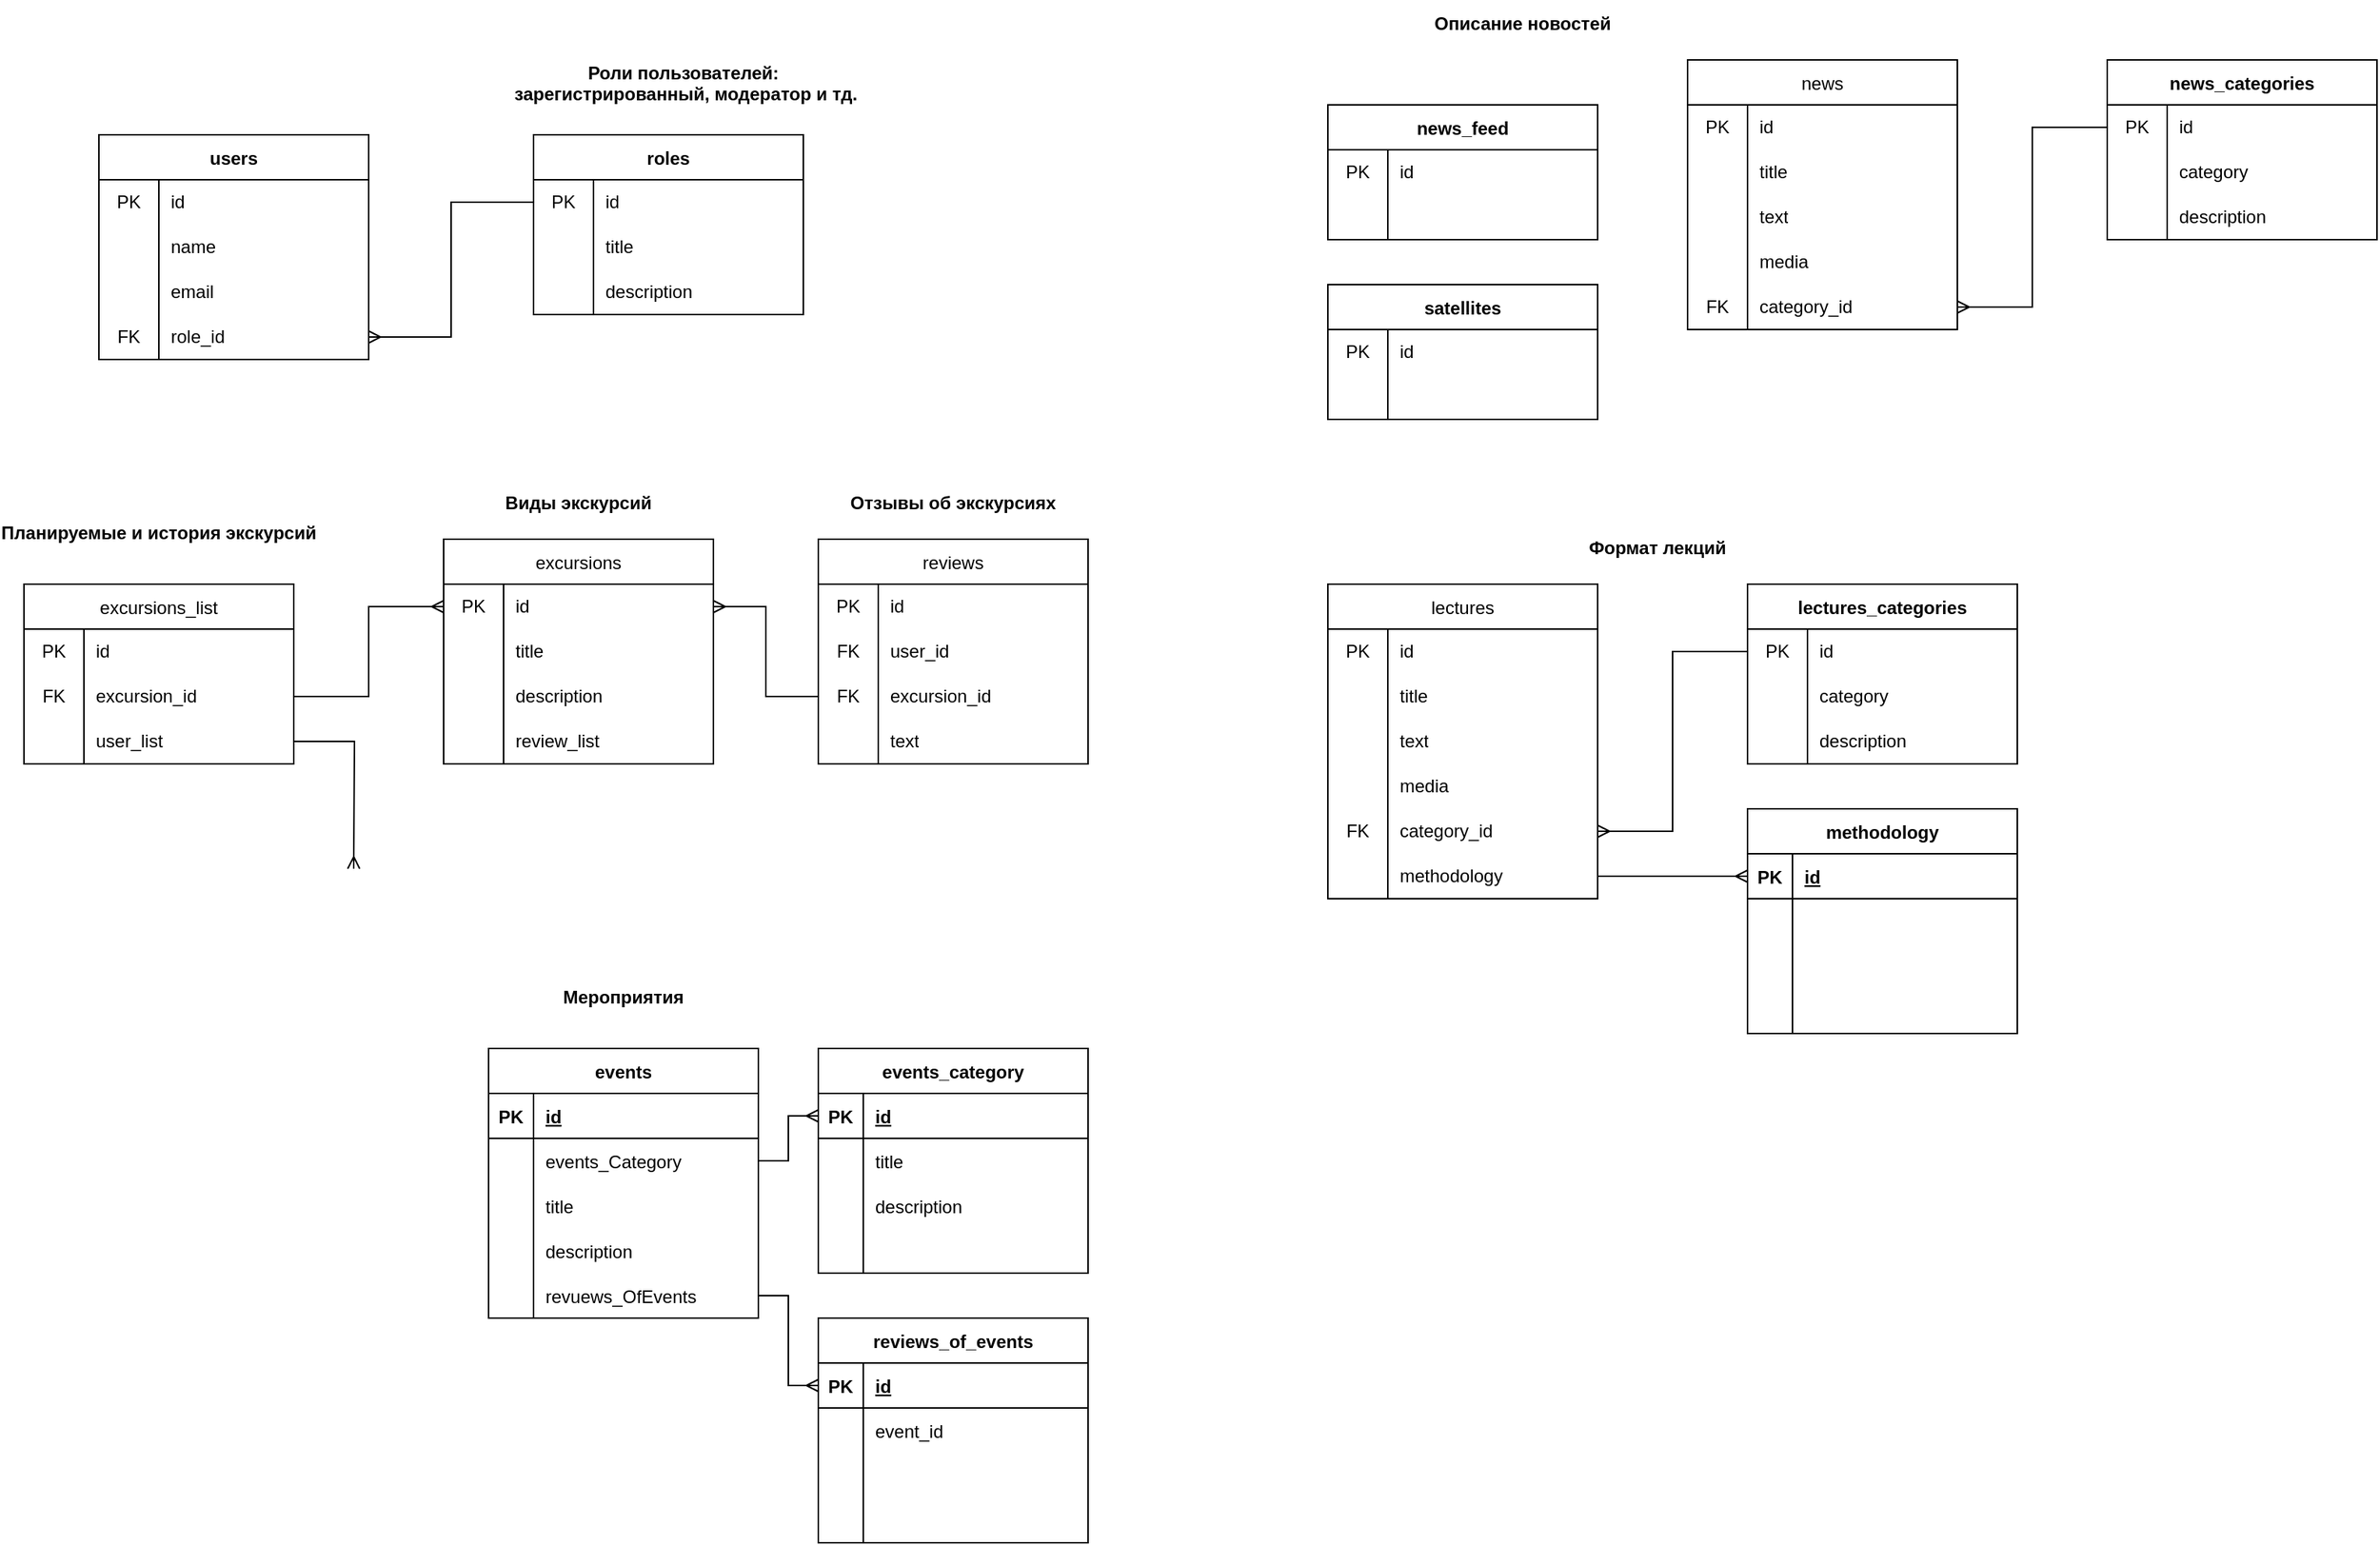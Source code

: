 <mxfile version="20.8.13" type="github">
  <diagram id="u_gMx8VxJM-kXVZ5UL6-" name="Page-1">
    <mxGraphModel dx="989" dy="549" grid="1" gridSize="10" guides="1" tooltips="1" connect="1" arrows="1" fold="1" page="1" pageScale="1" pageWidth="3300" pageHeight="4681" math="0" shadow="0">
      <root>
        <mxCell id="0" />
        <mxCell id="1" parent="0" />
        <mxCell id="I5pvBGCCdpIoU9tzg1kF-1" value="users" style="shape=table;startSize=30;container=1;collapsible=0;childLayout=tableLayout;fixedRows=1;rowLines=0;fontStyle=1;" parent="1" vertex="1">
          <mxGeometry x="120" y="100" width="180" height="150" as="geometry" />
        </mxCell>
        <mxCell id="I5pvBGCCdpIoU9tzg1kF-2" value="" style="shape=tableRow;horizontal=0;startSize=0;swimlaneHead=0;swimlaneBody=0;top=0;left=0;bottom=0;right=0;collapsible=0;dropTarget=0;fillColor=none;points=[[0,0.5],[1,0.5]];portConstraint=eastwest;" parent="I5pvBGCCdpIoU9tzg1kF-1" vertex="1">
          <mxGeometry y="30" width="180" height="30" as="geometry" />
        </mxCell>
        <mxCell id="I5pvBGCCdpIoU9tzg1kF-3" value="PK" style="shape=partialRectangle;html=1;whiteSpace=wrap;connectable=0;fillColor=none;top=0;left=0;bottom=0;right=0;overflow=hidden;pointerEvents=1;" parent="I5pvBGCCdpIoU9tzg1kF-2" vertex="1">
          <mxGeometry width="40" height="30" as="geometry">
            <mxRectangle width="40" height="30" as="alternateBounds" />
          </mxGeometry>
        </mxCell>
        <mxCell id="I5pvBGCCdpIoU9tzg1kF-4" value="id&lt;br&gt;" style="shape=partialRectangle;html=1;whiteSpace=wrap;connectable=0;fillColor=none;top=0;left=0;bottom=0;right=0;align=left;spacingLeft=6;overflow=hidden;" parent="I5pvBGCCdpIoU9tzg1kF-2" vertex="1">
          <mxGeometry x="40" width="140" height="30" as="geometry">
            <mxRectangle width="140" height="30" as="alternateBounds" />
          </mxGeometry>
        </mxCell>
        <mxCell id="I5pvBGCCdpIoU9tzg1kF-5" value="" style="shape=tableRow;horizontal=0;startSize=0;swimlaneHead=0;swimlaneBody=0;top=0;left=0;bottom=0;right=0;collapsible=0;dropTarget=0;fillColor=none;points=[[0,0.5],[1,0.5]];portConstraint=eastwest;" parent="I5pvBGCCdpIoU9tzg1kF-1" vertex="1">
          <mxGeometry y="60" width="180" height="30" as="geometry" />
        </mxCell>
        <mxCell id="I5pvBGCCdpIoU9tzg1kF-6" value="" style="shape=partialRectangle;html=1;whiteSpace=wrap;connectable=0;fillColor=none;top=0;left=0;bottom=0;right=0;overflow=hidden;" parent="I5pvBGCCdpIoU9tzg1kF-5" vertex="1">
          <mxGeometry width="40" height="30" as="geometry">
            <mxRectangle width="40" height="30" as="alternateBounds" />
          </mxGeometry>
        </mxCell>
        <mxCell id="I5pvBGCCdpIoU9tzg1kF-7" value="name" style="shape=partialRectangle;html=1;whiteSpace=wrap;connectable=0;fillColor=none;top=0;left=0;bottom=0;right=0;align=left;spacingLeft=6;overflow=hidden;" parent="I5pvBGCCdpIoU9tzg1kF-5" vertex="1">
          <mxGeometry x="40" width="140" height="30" as="geometry">
            <mxRectangle width="140" height="30" as="alternateBounds" />
          </mxGeometry>
        </mxCell>
        <mxCell id="I5pvBGCCdpIoU9tzg1kF-8" value="" style="shape=tableRow;horizontal=0;startSize=0;swimlaneHead=0;swimlaneBody=0;top=0;left=0;bottom=0;right=0;collapsible=0;dropTarget=0;fillColor=none;points=[[0,0.5],[1,0.5]];portConstraint=eastwest;" parent="I5pvBGCCdpIoU9tzg1kF-1" vertex="1">
          <mxGeometry y="90" width="180" height="30" as="geometry" />
        </mxCell>
        <mxCell id="I5pvBGCCdpIoU9tzg1kF-9" value="" style="shape=partialRectangle;html=1;whiteSpace=wrap;connectable=0;fillColor=none;top=0;left=0;bottom=0;right=0;overflow=hidden;" parent="I5pvBGCCdpIoU9tzg1kF-8" vertex="1">
          <mxGeometry width="40" height="30" as="geometry">
            <mxRectangle width="40" height="30" as="alternateBounds" />
          </mxGeometry>
        </mxCell>
        <mxCell id="I5pvBGCCdpIoU9tzg1kF-10" value="email" style="shape=partialRectangle;html=1;whiteSpace=wrap;connectable=0;fillColor=none;top=0;left=0;bottom=0;right=0;align=left;spacingLeft=6;overflow=hidden;" parent="I5pvBGCCdpIoU9tzg1kF-8" vertex="1">
          <mxGeometry x="40" width="140" height="30" as="geometry">
            <mxRectangle width="140" height="30" as="alternateBounds" />
          </mxGeometry>
        </mxCell>
        <mxCell id="I5pvBGCCdpIoU9tzg1kF-14" value="" style="shape=tableRow;horizontal=0;startSize=0;swimlaneHead=0;swimlaneBody=0;top=0;left=0;bottom=0;right=0;collapsible=0;dropTarget=0;fillColor=none;points=[[0,0.5],[1,0.5]];portConstraint=eastwest;" parent="I5pvBGCCdpIoU9tzg1kF-1" vertex="1">
          <mxGeometry y="120" width="180" height="30" as="geometry" />
        </mxCell>
        <mxCell id="I5pvBGCCdpIoU9tzg1kF-15" value="FK" style="shape=partialRectangle;html=1;whiteSpace=wrap;connectable=0;fillColor=none;top=0;left=0;bottom=0;right=0;overflow=hidden;" parent="I5pvBGCCdpIoU9tzg1kF-14" vertex="1">
          <mxGeometry width="40" height="30" as="geometry">
            <mxRectangle width="40" height="30" as="alternateBounds" />
          </mxGeometry>
        </mxCell>
        <mxCell id="I5pvBGCCdpIoU9tzg1kF-16" value="role_id" style="shape=partialRectangle;html=1;whiteSpace=wrap;connectable=0;fillColor=none;top=0;left=0;bottom=0;right=0;align=left;spacingLeft=6;overflow=hidden;" parent="I5pvBGCCdpIoU9tzg1kF-14" vertex="1">
          <mxGeometry x="40" width="140" height="30" as="geometry">
            <mxRectangle width="140" height="30" as="alternateBounds" />
          </mxGeometry>
        </mxCell>
        <mxCell id="I5pvBGCCdpIoU9tzg1kF-17" value="roles" style="shape=table;startSize=30;container=1;collapsible=0;childLayout=tableLayout;fixedRows=1;rowLines=0;fontStyle=1;" parent="1" vertex="1">
          <mxGeometry x="410" y="100" width="180" height="120" as="geometry" />
        </mxCell>
        <mxCell id="I5pvBGCCdpIoU9tzg1kF-18" value="" style="shape=tableRow;horizontal=0;startSize=0;swimlaneHead=0;swimlaneBody=0;top=0;left=0;bottom=0;right=0;collapsible=0;dropTarget=0;fillColor=none;points=[[0,0.5],[1,0.5]];portConstraint=eastwest;" parent="I5pvBGCCdpIoU9tzg1kF-17" vertex="1">
          <mxGeometry y="30" width="180" height="30" as="geometry" />
        </mxCell>
        <mxCell id="I5pvBGCCdpIoU9tzg1kF-19" value="PK" style="shape=partialRectangle;html=1;whiteSpace=wrap;connectable=0;fillColor=none;top=0;left=0;bottom=0;right=0;overflow=hidden;pointerEvents=1;" parent="I5pvBGCCdpIoU9tzg1kF-18" vertex="1">
          <mxGeometry width="40" height="30" as="geometry">
            <mxRectangle width="40" height="30" as="alternateBounds" />
          </mxGeometry>
        </mxCell>
        <mxCell id="I5pvBGCCdpIoU9tzg1kF-20" value="id&lt;br&gt;" style="shape=partialRectangle;html=1;whiteSpace=wrap;connectable=0;fillColor=none;top=0;left=0;bottom=0;right=0;align=left;spacingLeft=6;overflow=hidden;" parent="I5pvBGCCdpIoU9tzg1kF-18" vertex="1">
          <mxGeometry x="40" width="140" height="30" as="geometry">
            <mxRectangle width="140" height="30" as="alternateBounds" />
          </mxGeometry>
        </mxCell>
        <mxCell id="I5pvBGCCdpIoU9tzg1kF-21" value="" style="shape=tableRow;horizontal=0;startSize=0;swimlaneHead=0;swimlaneBody=0;top=0;left=0;bottom=0;right=0;collapsible=0;dropTarget=0;fillColor=none;points=[[0,0.5],[1,0.5]];portConstraint=eastwest;" parent="I5pvBGCCdpIoU9tzg1kF-17" vertex="1">
          <mxGeometry y="60" width="180" height="30" as="geometry" />
        </mxCell>
        <mxCell id="I5pvBGCCdpIoU9tzg1kF-22" value="" style="shape=partialRectangle;html=1;whiteSpace=wrap;connectable=0;fillColor=none;top=0;left=0;bottom=0;right=0;overflow=hidden;" parent="I5pvBGCCdpIoU9tzg1kF-21" vertex="1">
          <mxGeometry width="40" height="30" as="geometry">
            <mxRectangle width="40" height="30" as="alternateBounds" />
          </mxGeometry>
        </mxCell>
        <mxCell id="I5pvBGCCdpIoU9tzg1kF-23" value="title" style="shape=partialRectangle;html=1;whiteSpace=wrap;connectable=0;fillColor=none;top=0;left=0;bottom=0;right=0;align=left;spacingLeft=6;overflow=hidden;" parent="I5pvBGCCdpIoU9tzg1kF-21" vertex="1">
          <mxGeometry x="40" width="140" height="30" as="geometry">
            <mxRectangle width="140" height="30" as="alternateBounds" />
          </mxGeometry>
        </mxCell>
        <mxCell id="I5pvBGCCdpIoU9tzg1kF-45" value="" style="shape=tableRow;horizontal=0;startSize=0;swimlaneHead=0;swimlaneBody=0;top=0;left=0;bottom=0;right=0;collapsible=0;dropTarget=0;fillColor=none;points=[[0,0.5],[1,0.5]];portConstraint=eastwest;" parent="I5pvBGCCdpIoU9tzg1kF-17" vertex="1">
          <mxGeometry y="90" width="180" height="30" as="geometry" />
        </mxCell>
        <mxCell id="I5pvBGCCdpIoU9tzg1kF-46" value="" style="shape=partialRectangle;html=1;whiteSpace=wrap;connectable=0;fillColor=none;top=0;left=0;bottom=0;right=0;overflow=hidden;" parent="I5pvBGCCdpIoU9tzg1kF-45" vertex="1">
          <mxGeometry width="40" height="30" as="geometry">
            <mxRectangle width="40" height="30" as="alternateBounds" />
          </mxGeometry>
        </mxCell>
        <mxCell id="I5pvBGCCdpIoU9tzg1kF-47" value="description" style="shape=partialRectangle;html=1;whiteSpace=wrap;connectable=0;fillColor=none;top=0;left=0;bottom=0;right=0;align=left;spacingLeft=6;overflow=hidden;" parent="I5pvBGCCdpIoU9tzg1kF-45" vertex="1">
          <mxGeometry x="40" width="140" height="30" as="geometry">
            <mxRectangle width="140" height="30" as="alternateBounds" />
          </mxGeometry>
        </mxCell>
        <mxCell id="I5pvBGCCdpIoU9tzg1kF-30" value="Роли пользователей:&#xa; зарегистрированный, модератор и тд." style="text;align=center;fontStyle=1;verticalAlign=middle;spacingLeft=3;spacingRight=3;strokeColor=none;rotatable=0;points=[[0,0.5],[1,0.5]];portConstraint=eastwest;" parent="1" vertex="1">
          <mxGeometry x="440" y="50" width="140" height="30" as="geometry" />
        </mxCell>
        <mxCell id="I5pvBGCCdpIoU9tzg1kF-31" style="edgeStyle=orthogonalEdgeStyle;rounded=0;orthogonalLoop=1;jettySize=auto;html=1;endArrow=ERmany;endFill=0;" parent="1" source="I5pvBGCCdpIoU9tzg1kF-18" target="I5pvBGCCdpIoU9tzg1kF-14" edge="1">
          <mxGeometry relative="1" as="geometry" />
        </mxCell>
        <mxCell id="I5pvBGCCdpIoU9tzg1kF-48" value="news_categories" style="shape=table;startSize=30;container=1;collapsible=0;childLayout=tableLayout;fixedRows=1;rowLines=0;fontStyle=1;" parent="1" vertex="1">
          <mxGeometry x="1460" y="50" width="180" height="120" as="geometry" />
        </mxCell>
        <mxCell id="I5pvBGCCdpIoU9tzg1kF-49" value="" style="shape=tableRow;horizontal=0;startSize=0;swimlaneHead=0;swimlaneBody=0;top=0;left=0;bottom=0;right=0;collapsible=0;dropTarget=0;fillColor=none;points=[[0,0.5],[1,0.5]];portConstraint=eastwest;" parent="I5pvBGCCdpIoU9tzg1kF-48" vertex="1">
          <mxGeometry y="30" width="180" height="30" as="geometry" />
        </mxCell>
        <mxCell id="I5pvBGCCdpIoU9tzg1kF-50" value="PK" style="shape=partialRectangle;html=1;whiteSpace=wrap;connectable=0;fillColor=none;top=0;left=0;bottom=0;right=0;overflow=hidden;pointerEvents=1;" parent="I5pvBGCCdpIoU9tzg1kF-49" vertex="1">
          <mxGeometry width="40" height="30" as="geometry">
            <mxRectangle width="40" height="30" as="alternateBounds" />
          </mxGeometry>
        </mxCell>
        <mxCell id="I5pvBGCCdpIoU9tzg1kF-51" value="id&lt;br&gt;" style="shape=partialRectangle;html=1;whiteSpace=wrap;connectable=0;fillColor=none;top=0;left=0;bottom=0;right=0;align=left;spacingLeft=6;overflow=hidden;" parent="I5pvBGCCdpIoU9tzg1kF-49" vertex="1">
          <mxGeometry x="40" width="140" height="30" as="geometry">
            <mxRectangle width="140" height="30" as="alternateBounds" />
          </mxGeometry>
        </mxCell>
        <mxCell id="I5pvBGCCdpIoU9tzg1kF-52" value="" style="shape=tableRow;horizontal=0;startSize=0;swimlaneHead=0;swimlaneBody=0;top=0;left=0;bottom=0;right=0;collapsible=0;dropTarget=0;fillColor=none;points=[[0,0.5],[1,0.5]];portConstraint=eastwest;" parent="I5pvBGCCdpIoU9tzg1kF-48" vertex="1">
          <mxGeometry y="60" width="180" height="30" as="geometry" />
        </mxCell>
        <mxCell id="I5pvBGCCdpIoU9tzg1kF-53" value="" style="shape=partialRectangle;html=1;whiteSpace=wrap;connectable=0;fillColor=none;top=0;left=0;bottom=0;right=0;overflow=hidden;" parent="I5pvBGCCdpIoU9tzg1kF-52" vertex="1">
          <mxGeometry width="40" height="30" as="geometry">
            <mxRectangle width="40" height="30" as="alternateBounds" />
          </mxGeometry>
        </mxCell>
        <mxCell id="I5pvBGCCdpIoU9tzg1kF-54" value="category" style="shape=partialRectangle;html=1;whiteSpace=wrap;connectable=0;fillColor=none;top=0;left=0;bottom=0;right=0;align=left;spacingLeft=6;overflow=hidden;" parent="I5pvBGCCdpIoU9tzg1kF-52" vertex="1">
          <mxGeometry x="40" width="140" height="30" as="geometry">
            <mxRectangle width="140" height="30" as="alternateBounds" />
          </mxGeometry>
        </mxCell>
        <mxCell id="I5pvBGCCdpIoU9tzg1kF-55" value="" style="shape=tableRow;horizontal=0;startSize=0;swimlaneHead=0;swimlaneBody=0;top=0;left=0;bottom=0;right=0;collapsible=0;dropTarget=0;fillColor=none;points=[[0,0.5],[1,0.5]];portConstraint=eastwest;" parent="I5pvBGCCdpIoU9tzg1kF-48" vertex="1">
          <mxGeometry y="90" width="180" height="30" as="geometry" />
        </mxCell>
        <mxCell id="I5pvBGCCdpIoU9tzg1kF-56" value="" style="shape=partialRectangle;html=1;whiteSpace=wrap;connectable=0;fillColor=none;top=0;left=0;bottom=0;right=0;overflow=hidden;" parent="I5pvBGCCdpIoU9tzg1kF-55" vertex="1">
          <mxGeometry width="40" height="30" as="geometry">
            <mxRectangle width="40" height="30" as="alternateBounds" />
          </mxGeometry>
        </mxCell>
        <mxCell id="I5pvBGCCdpIoU9tzg1kF-57" value="description" style="shape=partialRectangle;html=1;whiteSpace=wrap;connectable=0;fillColor=none;top=0;left=0;bottom=0;right=0;align=left;spacingLeft=6;overflow=hidden;" parent="I5pvBGCCdpIoU9tzg1kF-55" vertex="1">
          <mxGeometry x="40" width="140" height="30" as="geometry">
            <mxRectangle width="140" height="30" as="alternateBounds" />
          </mxGeometry>
        </mxCell>
        <mxCell id="I5pvBGCCdpIoU9tzg1kF-32" value="news" style="shape=table;startSize=30;container=1;collapsible=0;childLayout=tableLayout;fixedRows=1;rowLines=0;fontStyle=0;" parent="1" vertex="1">
          <mxGeometry x="1180" y="50" width="180" height="180" as="geometry" />
        </mxCell>
        <mxCell id="I5pvBGCCdpIoU9tzg1kF-33" value="" style="shape=tableRow;horizontal=0;startSize=0;swimlaneHead=0;swimlaneBody=0;top=0;left=0;bottom=0;right=0;collapsible=0;dropTarget=0;fillColor=none;points=[[0,0.5],[1,0.5]];portConstraint=eastwest;" parent="I5pvBGCCdpIoU9tzg1kF-32" vertex="1">
          <mxGeometry y="30" width="180" height="30" as="geometry" />
        </mxCell>
        <mxCell id="I5pvBGCCdpIoU9tzg1kF-34" value="PK" style="shape=partialRectangle;html=1;whiteSpace=wrap;connectable=0;fillColor=none;top=0;left=0;bottom=0;right=0;overflow=hidden;pointerEvents=1;" parent="I5pvBGCCdpIoU9tzg1kF-33" vertex="1">
          <mxGeometry width="40" height="30" as="geometry">
            <mxRectangle width="40" height="30" as="alternateBounds" />
          </mxGeometry>
        </mxCell>
        <mxCell id="I5pvBGCCdpIoU9tzg1kF-35" value="id&lt;br&gt;" style="shape=partialRectangle;html=1;whiteSpace=wrap;connectable=0;fillColor=none;top=0;left=0;bottom=0;right=0;align=left;spacingLeft=6;overflow=hidden;" parent="I5pvBGCCdpIoU9tzg1kF-33" vertex="1">
          <mxGeometry x="40" width="140" height="30" as="geometry">
            <mxRectangle width="140" height="30" as="alternateBounds" />
          </mxGeometry>
        </mxCell>
        <mxCell id="I5pvBGCCdpIoU9tzg1kF-36" value="" style="shape=tableRow;horizontal=0;startSize=0;swimlaneHead=0;swimlaneBody=0;top=0;left=0;bottom=0;right=0;collapsible=0;dropTarget=0;fillColor=none;points=[[0,0.5],[1,0.5]];portConstraint=eastwest;" parent="I5pvBGCCdpIoU9tzg1kF-32" vertex="1">
          <mxGeometry y="60" width="180" height="30" as="geometry" />
        </mxCell>
        <mxCell id="I5pvBGCCdpIoU9tzg1kF-37" value="" style="shape=partialRectangle;html=1;whiteSpace=wrap;connectable=0;fillColor=none;top=0;left=0;bottom=0;right=0;overflow=hidden;" parent="I5pvBGCCdpIoU9tzg1kF-36" vertex="1">
          <mxGeometry width="40" height="30" as="geometry">
            <mxRectangle width="40" height="30" as="alternateBounds" />
          </mxGeometry>
        </mxCell>
        <mxCell id="I5pvBGCCdpIoU9tzg1kF-38" value="title" style="shape=partialRectangle;html=1;whiteSpace=wrap;connectable=0;fillColor=none;top=0;left=0;bottom=0;right=0;align=left;spacingLeft=6;overflow=hidden;" parent="I5pvBGCCdpIoU9tzg1kF-36" vertex="1">
          <mxGeometry x="40" width="140" height="30" as="geometry">
            <mxRectangle width="140" height="30" as="alternateBounds" />
          </mxGeometry>
        </mxCell>
        <mxCell id="I5pvBGCCdpIoU9tzg1kF-39" value="" style="shape=tableRow;horizontal=0;startSize=0;swimlaneHead=0;swimlaneBody=0;top=0;left=0;bottom=0;right=0;collapsible=0;dropTarget=0;fillColor=none;points=[[0,0.5],[1,0.5]];portConstraint=eastwest;" parent="I5pvBGCCdpIoU9tzg1kF-32" vertex="1">
          <mxGeometry y="90" width="180" height="30" as="geometry" />
        </mxCell>
        <mxCell id="I5pvBGCCdpIoU9tzg1kF-40" value="" style="shape=partialRectangle;html=1;whiteSpace=wrap;connectable=0;fillColor=none;top=0;left=0;bottom=0;right=0;overflow=hidden;" parent="I5pvBGCCdpIoU9tzg1kF-39" vertex="1">
          <mxGeometry width="40" height="30" as="geometry">
            <mxRectangle width="40" height="30" as="alternateBounds" />
          </mxGeometry>
        </mxCell>
        <mxCell id="I5pvBGCCdpIoU9tzg1kF-41" value="text" style="shape=partialRectangle;html=1;whiteSpace=wrap;connectable=0;fillColor=none;top=0;left=0;bottom=0;right=0;align=left;spacingLeft=6;overflow=hidden;" parent="I5pvBGCCdpIoU9tzg1kF-39" vertex="1">
          <mxGeometry x="40" width="140" height="30" as="geometry">
            <mxRectangle width="140" height="30" as="alternateBounds" />
          </mxGeometry>
        </mxCell>
        <mxCell id="I5pvBGCCdpIoU9tzg1kF-61" value="" style="shape=tableRow;horizontal=0;startSize=0;swimlaneHead=0;swimlaneBody=0;top=0;left=0;bottom=0;right=0;collapsible=0;dropTarget=0;fillColor=none;points=[[0,0.5],[1,0.5]];portConstraint=eastwest;" parent="I5pvBGCCdpIoU9tzg1kF-32" vertex="1">
          <mxGeometry y="120" width="180" height="30" as="geometry" />
        </mxCell>
        <mxCell id="I5pvBGCCdpIoU9tzg1kF-62" value="" style="shape=partialRectangle;html=1;whiteSpace=wrap;connectable=0;fillColor=none;top=0;left=0;bottom=0;right=0;overflow=hidden;" parent="I5pvBGCCdpIoU9tzg1kF-61" vertex="1">
          <mxGeometry width="40" height="30" as="geometry">
            <mxRectangle width="40" height="30" as="alternateBounds" />
          </mxGeometry>
        </mxCell>
        <mxCell id="I5pvBGCCdpIoU9tzg1kF-63" value="media" style="shape=partialRectangle;html=1;whiteSpace=wrap;connectable=0;fillColor=none;top=0;left=0;bottom=0;right=0;align=left;spacingLeft=6;overflow=hidden;" parent="I5pvBGCCdpIoU9tzg1kF-61" vertex="1">
          <mxGeometry x="40" width="140" height="30" as="geometry">
            <mxRectangle width="140" height="30" as="alternateBounds" />
          </mxGeometry>
        </mxCell>
        <mxCell id="I5pvBGCCdpIoU9tzg1kF-42" value="" style="shape=tableRow;horizontal=0;startSize=0;swimlaneHead=0;swimlaneBody=0;top=0;left=0;bottom=0;right=0;collapsible=0;dropTarget=0;fillColor=none;points=[[0,0.5],[1,0.5]];portConstraint=eastwest;" parent="I5pvBGCCdpIoU9tzg1kF-32" vertex="1">
          <mxGeometry y="150" width="180" height="30" as="geometry" />
        </mxCell>
        <mxCell id="I5pvBGCCdpIoU9tzg1kF-43" value="FK" style="shape=partialRectangle;html=1;whiteSpace=wrap;connectable=0;fillColor=none;top=0;left=0;bottom=0;right=0;overflow=hidden;" parent="I5pvBGCCdpIoU9tzg1kF-42" vertex="1">
          <mxGeometry width="40" height="30" as="geometry">
            <mxRectangle width="40" height="30" as="alternateBounds" />
          </mxGeometry>
        </mxCell>
        <mxCell id="I5pvBGCCdpIoU9tzg1kF-44" value="category_id" style="shape=partialRectangle;html=1;whiteSpace=wrap;connectable=0;fillColor=none;top=0;left=0;bottom=0;right=0;align=left;spacingLeft=6;overflow=hidden;" parent="I5pvBGCCdpIoU9tzg1kF-42" vertex="1">
          <mxGeometry x="40" width="140" height="30" as="geometry">
            <mxRectangle width="140" height="30" as="alternateBounds" />
          </mxGeometry>
        </mxCell>
        <mxCell id="I5pvBGCCdpIoU9tzg1kF-64" style="edgeStyle=orthogonalEdgeStyle;rounded=0;orthogonalLoop=1;jettySize=auto;html=1;exitX=0;exitY=0.5;exitDx=0;exitDy=0;entryX=1;entryY=0.5;entryDx=0;entryDy=0;endArrow=ERmany;endFill=0;" parent="1" source="I5pvBGCCdpIoU9tzg1kF-49" target="I5pvBGCCdpIoU9tzg1kF-42" edge="1">
          <mxGeometry relative="1" as="geometry" />
        </mxCell>
        <mxCell id="I5pvBGCCdpIoU9tzg1kF-65" value="news_feed" style="shape=table;startSize=30;container=1;collapsible=0;childLayout=tableLayout;fixedRows=1;rowLines=0;fontStyle=1;" parent="1" vertex="1">
          <mxGeometry x="940" y="80" width="180" height="90" as="geometry" />
        </mxCell>
        <mxCell id="I5pvBGCCdpIoU9tzg1kF-66" value="" style="shape=tableRow;horizontal=0;startSize=0;swimlaneHead=0;swimlaneBody=0;top=0;left=0;bottom=0;right=0;collapsible=0;dropTarget=0;fillColor=none;points=[[0,0.5],[1,0.5]];portConstraint=eastwest;" parent="I5pvBGCCdpIoU9tzg1kF-65" vertex="1">
          <mxGeometry y="30" width="180" height="30" as="geometry" />
        </mxCell>
        <mxCell id="I5pvBGCCdpIoU9tzg1kF-67" value="PK" style="shape=partialRectangle;html=1;whiteSpace=wrap;connectable=0;fillColor=none;top=0;left=0;bottom=0;right=0;overflow=hidden;pointerEvents=1;" parent="I5pvBGCCdpIoU9tzg1kF-66" vertex="1">
          <mxGeometry width="40" height="30" as="geometry">
            <mxRectangle width="40" height="30" as="alternateBounds" />
          </mxGeometry>
        </mxCell>
        <mxCell id="I5pvBGCCdpIoU9tzg1kF-68" value="id&lt;br&gt;" style="shape=partialRectangle;html=1;whiteSpace=wrap;connectable=0;fillColor=none;top=0;left=0;bottom=0;right=0;align=left;spacingLeft=6;overflow=hidden;" parent="I5pvBGCCdpIoU9tzg1kF-66" vertex="1">
          <mxGeometry x="40" width="140" height="30" as="geometry">
            <mxRectangle width="140" height="30" as="alternateBounds" />
          </mxGeometry>
        </mxCell>
        <mxCell id="I5pvBGCCdpIoU9tzg1kF-75" value="" style="shape=tableRow;horizontal=0;startSize=0;swimlaneHead=0;swimlaneBody=0;top=0;left=0;bottom=0;right=0;collapsible=0;dropTarget=0;fillColor=none;points=[[0,0.5],[1,0.5]];portConstraint=eastwest;" parent="I5pvBGCCdpIoU9tzg1kF-65" vertex="1">
          <mxGeometry y="60" width="180" height="30" as="geometry" />
        </mxCell>
        <mxCell id="I5pvBGCCdpIoU9tzg1kF-76" value="" style="shape=partialRectangle;html=1;whiteSpace=wrap;connectable=0;fillColor=none;top=0;left=0;bottom=0;right=0;overflow=hidden;pointerEvents=1;" parent="I5pvBGCCdpIoU9tzg1kF-75" vertex="1">
          <mxGeometry width="40" height="30" as="geometry">
            <mxRectangle width="40" height="30" as="alternateBounds" />
          </mxGeometry>
        </mxCell>
        <mxCell id="I5pvBGCCdpIoU9tzg1kF-77" value="" style="shape=partialRectangle;html=1;whiteSpace=wrap;connectable=0;fillColor=none;top=0;left=0;bottom=0;right=0;align=left;spacingLeft=6;overflow=hidden;" parent="I5pvBGCCdpIoU9tzg1kF-75" vertex="1">
          <mxGeometry x="40" width="140" height="30" as="geometry">
            <mxRectangle width="140" height="30" as="alternateBounds" />
          </mxGeometry>
        </mxCell>
        <mxCell id="I5pvBGCCdpIoU9tzg1kF-78" value="satellites" style="shape=table;startSize=30;container=1;collapsible=0;childLayout=tableLayout;fixedRows=1;rowLines=0;fontStyle=1;" parent="1" vertex="1">
          <mxGeometry x="940" y="200" width="180" height="90" as="geometry" />
        </mxCell>
        <mxCell id="I5pvBGCCdpIoU9tzg1kF-79" value="" style="shape=tableRow;horizontal=0;startSize=0;swimlaneHead=0;swimlaneBody=0;top=0;left=0;bottom=0;right=0;collapsible=0;dropTarget=0;fillColor=none;points=[[0,0.5],[1,0.5]];portConstraint=eastwest;" parent="I5pvBGCCdpIoU9tzg1kF-78" vertex="1">
          <mxGeometry y="30" width="180" height="30" as="geometry" />
        </mxCell>
        <mxCell id="I5pvBGCCdpIoU9tzg1kF-80" value="PK" style="shape=partialRectangle;html=1;whiteSpace=wrap;connectable=0;fillColor=none;top=0;left=0;bottom=0;right=0;overflow=hidden;pointerEvents=1;" parent="I5pvBGCCdpIoU9tzg1kF-79" vertex="1">
          <mxGeometry width="40" height="30" as="geometry">
            <mxRectangle width="40" height="30" as="alternateBounds" />
          </mxGeometry>
        </mxCell>
        <mxCell id="I5pvBGCCdpIoU9tzg1kF-81" value="id&lt;br&gt;" style="shape=partialRectangle;html=1;whiteSpace=wrap;connectable=0;fillColor=none;top=0;left=0;bottom=0;right=0;align=left;spacingLeft=6;overflow=hidden;" parent="I5pvBGCCdpIoU9tzg1kF-79" vertex="1">
          <mxGeometry x="40" width="140" height="30" as="geometry">
            <mxRectangle width="140" height="30" as="alternateBounds" />
          </mxGeometry>
        </mxCell>
        <mxCell id="I5pvBGCCdpIoU9tzg1kF-82" value="" style="shape=tableRow;horizontal=0;startSize=0;swimlaneHead=0;swimlaneBody=0;top=0;left=0;bottom=0;right=0;collapsible=0;dropTarget=0;fillColor=none;points=[[0,0.5],[1,0.5]];portConstraint=eastwest;" parent="I5pvBGCCdpIoU9tzg1kF-78" vertex="1">
          <mxGeometry y="60" width="180" height="30" as="geometry" />
        </mxCell>
        <mxCell id="I5pvBGCCdpIoU9tzg1kF-83" value="" style="shape=partialRectangle;html=1;whiteSpace=wrap;connectable=0;fillColor=none;top=0;left=0;bottom=0;right=0;overflow=hidden;pointerEvents=1;" parent="I5pvBGCCdpIoU9tzg1kF-82" vertex="1">
          <mxGeometry width="40" height="30" as="geometry">
            <mxRectangle width="40" height="30" as="alternateBounds" />
          </mxGeometry>
        </mxCell>
        <mxCell id="I5pvBGCCdpIoU9tzg1kF-84" value="" style="shape=partialRectangle;html=1;whiteSpace=wrap;connectable=0;fillColor=none;top=0;left=0;bottom=0;right=0;align=left;spacingLeft=6;overflow=hidden;" parent="I5pvBGCCdpIoU9tzg1kF-82" vertex="1">
          <mxGeometry x="40" width="140" height="30" as="geometry">
            <mxRectangle width="140" height="30" as="alternateBounds" />
          </mxGeometry>
        </mxCell>
        <mxCell id="I5pvBGCCdpIoU9tzg1kF-85" value="excursions" style="shape=table;startSize=30;container=1;collapsible=0;childLayout=tableLayout;fixedRows=1;rowLines=0;fontStyle=0;" parent="1" vertex="1">
          <mxGeometry x="350" y="370" width="180" height="150" as="geometry" />
        </mxCell>
        <mxCell id="I5pvBGCCdpIoU9tzg1kF-86" value="" style="shape=tableRow;horizontal=0;startSize=0;swimlaneHead=0;swimlaneBody=0;top=0;left=0;bottom=0;right=0;collapsible=0;dropTarget=0;fillColor=none;points=[[0,0.5],[1,0.5]];portConstraint=eastwest;" parent="I5pvBGCCdpIoU9tzg1kF-85" vertex="1">
          <mxGeometry y="30" width="180" height="30" as="geometry" />
        </mxCell>
        <mxCell id="I5pvBGCCdpIoU9tzg1kF-87" value="PK" style="shape=partialRectangle;html=1;whiteSpace=wrap;connectable=0;fillColor=none;top=0;left=0;bottom=0;right=0;overflow=hidden;pointerEvents=1;" parent="I5pvBGCCdpIoU9tzg1kF-86" vertex="1">
          <mxGeometry width="40" height="30" as="geometry">
            <mxRectangle width="40" height="30" as="alternateBounds" />
          </mxGeometry>
        </mxCell>
        <mxCell id="I5pvBGCCdpIoU9tzg1kF-88" value="id&lt;br&gt;" style="shape=partialRectangle;html=1;whiteSpace=wrap;connectable=0;fillColor=none;top=0;left=0;bottom=0;right=0;align=left;spacingLeft=6;overflow=hidden;" parent="I5pvBGCCdpIoU9tzg1kF-86" vertex="1">
          <mxGeometry x="40" width="140" height="30" as="geometry">
            <mxRectangle width="140" height="30" as="alternateBounds" />
          </mxGeometry>
        </mxCell>
        <mxCell id="I5pvBGCCdpIoU9tzg1kF-89" value="" style="shape=tableRow;horizontal=0;startSize=0;swimlaneHead=0;swimlaneBody=0;top=0;left=0;bottom=0;right=0;collapsible=0;dropTarget=0;fillColor=none;points=[[0,0.5],[1,0.5]];portConstraint=eastwest;" parent="I5pvBGCCdpIoU9tzg1kF-85" vertex="1">
          <mxGeometry y="60" width="180" height="30" as="geometry" />
        </mxCell>
        <mxCell id="I5pvBGCCdpIoU9tzg1kF-90" value="" style="shape=partialRectangle;html=1;whiteSpace=wrap;connectable=0;fillColor=none;top=0;left=0;bottom=0;right=0;overflow=hidden;" parent="I5pvBGCCdpIoU9tzg1kF-89" vertex="1">
          <mxGeometry width="40" height="30" as="geometry">
            <mxRectangle width="40" height="30" as="alternateBounds" />
          </mxGeometry>
        </mxCell>
        <mxCell id="I5pvBGCCdpIoU9tzg1kF-91" value="title" style="shape=partialRectangle;html=1;whiteSpace=wrap;connectable=0;fillColor=none;top=0;left=0;bottom=0;right=0;align=left;spacingLeft=6;overflow=hidden;" parent="I5pvBGCCdpIoU9tzg1kF-89" vertex="1">
          <mxGeometry x="40" width="140" height="30" as="geometry">
            <mxRectangle width="140" height="30" as="alternateBounds" />
          </mxGeometry>
        </mxCell>
        <mxCell id="I5pvBGCCdpIoU9tzg1kF-92" value="" style="shape=tableRow;horizontal=0;startSize=0;swimlaneHead=0;swimlaneBody=0;top=0;left=0;bottom=0;right=0;collapsible=0;dropTarget=0;fillColor=none;points=[[0,0.5],[1,0.5]];portConstraint=eastwest;" parent="I5pvBGCCdpIoU9tzg1kF-85" vertex="1">
          <mxGeometry y="90" width="180" height="30" as="geometry" />
        </mxCell>
        <mxCell id="I5pvBGCCdpIoU9tzg1kF-93" value="" style="shape=partialRectangle;html=1;whiteSpace=wrap;connectable=0;fillColor=none;top=0;left=0;bottom=0;right=0;overflow=hidden;" parent="I5pvBGCCdpIoU9tzg1kF-92" vertex="1">
          <mxGeometry width="40" height="30" as="geometry">
            <mxRectangle width="40" height="30" as="alternateBounds" />
          </mxGeometry>
        </mxCell>
        <mxCell id="I5pvBGCCdpIoU9tzg1kF-94" value="description" style="shape=partialRectangle;html=1;whiteSpace=wrap;connectable=0;fillColor=none;top=0;left=0;bottom=0;right=0;align=left;spacingLeft=6;overflow=hidden;" parent="I5pvBGCCdpIoU9tzg1kF-92" vertex="1">
          <mxGeometry x="40" width="140" height="30" as="geometry">
            <mxRectangle width="140" height="30" as="alternateBounds" />
          </mxGeometry>
        </mxCell>
        <mxCell id="I5pvBGCCdpIoU9tzg1kF-115" value="" style="shape=tableRow;horizontal=0;startSize=0;swimlaneHead=0;swimlaneBody=0;top=0;left=0;bottom=0;right=0;collapsible=0;dropTarget=0;fillColor=none;points=[[0,0.5],[1,0.5]];portConstraint=eastwest;" parent="I5pvBGCCdpIoU9tzg1kF-85" vertex="1">
          <mxGeometry y="120" width="180" height="30" as="geometry" />
        </mxCell>
        <mxCell id="I5pvBGCCdpIoU9tzg1kF-116" value="" style="shape=partialRectangle;html=1;whiteSpace=wrap;connectable=0;fillColor=none;top=0;left=0;bottom=0;right=0;overflow=hidden;" parent="I5pvBGCCdpIoU9tzg1kF-115" vertex="1">
          <mxGeometry width="40" height="30" as="geometry">
            <mxRectangle width="40" height="30" as="alternateBounds" />
          </mxGeometry>
        </mxCell>
        <mxCell id="I5pvBGCCdpIoU9tzg1kF-117" value="review_list" style="shape=partialRectangle;html=1;whiteSpace=wrap;connectable=0;fillColor=none;top=0;left=0;bottom=0;right=0;align=left;spacingLeft=6;overflow=hidden;" parent="I5pvBGCCdpIoU9tzg1kF-115" vertex="1">
          <mxGeometry x="40" width="140" height="30" as="geometry">
            <mxRectangle width="140" height="30" as="alternateBounds" />
          </mxGeometry>
        </mxCell>
        <mxCell id="I5pvBGCCdpIoU9tzg1kF-101" value="excursions_list" style="shape=table;startSize=30;container=1;collapsible=0;childLayout=tableLayout;fixedRows=1;rowLines=0;fontStyle=0;" parent="1" vertex="1">
          <mxGeometry x="70" y="400" width="180" height="120" as="geometry" />
        </mxCell>
        <mxCell id="I5pvBGCCdpIoU9tzg1kF-102" value="" style="shape=tableRow;horizontal=0;startSize=0;swimlaneHead=0;swimlaneBody=0;top=0;left=0;bottom=0;right=0;collapsible=0;dropTarget=0;fillColor=none;points=[[0,0.5],[1,0.5]];portConstraint=eastwest;" parent="I5pvBGCCdpIoU9tzg1kF-101" vertex="1">
          <mxGeometry y="30" width="180" height="30" as="geometry" />
        </mxCell>
        <mxCell id="I5pvBGCCdpIoU9tzg1kF-103" value="PK" style="shape=partialRectangle;html=1;whiteSpace=wrap;connectable=0;fillColor=none;top=0;left=0;bottom=0;right=0;overflow=hidden;pointerEvents=1;" parent="I5pvBGCCdpIoU9tzg1kF-102" vertex="1">
          <mxGeometry width="40" height="30" as="geometry">
            <mxRectangle width="40" height="30" as="alternateBounds" />
          </mxGeometry>
        </mxCell>
        <mxCell id="I5pvBGCCdpIoU9tzg1kF-104" value="id&lt;br&gt;" style="shape=partialRectangle;html=1;whiteSpace=wrap;connectable=0;fillColor=none;top=0;left=0;bottom=0;right=0;align=left;spacingLeft=6;overflow=hidden;" parent="I5pvBGCCdpIoU9tzg1kF-102" vertex="1">
          <mxGeometry x="40" width="140" height="30" as="geometry">
            <mxRectangle width="140" height="30" as="alternateBounds" />
          </mxGeometry>
        </mxCell>
        <mxCell id="I5pvBGCCdpIoU9tzg1kF-105" value="" style="shape=tableRow;horizontal=0;startSize=0;swimlaneHead=0;swimlaneBody=0;top=0;left=0;bottom=0;right=0;collapsible=0;dropTarget=0;fillColor=none;points=[[0,0.5],[1,0.5]];portConstraint=eastwest;" parent="I5pvBGCCdpIoU9tzg1kF-101" vertex="1">
          <mxGeometry y="60" width="180" height="30" as="geometry" />
        </mxCell>
        <mxCell id="I5pvBGCCdpIoU9tzg1kF-106" value="FK" style="shape=partialRectangle;html=1;whiteSpace=wrap;connectable=0;fillColor=none;top=0;left=0;bottom=0;right=0;overflow=hidden;" parent="I5pvBGCCdpIoU9tzg1kF-105" vertex="1">
          <mxGeometry width="40" height="30" as="geometry">
            <mxRectangle width="40" height="30" as="alternateBounds" />
          </mxGeometry>
        </mxCell>
        <mxCell id="I5pvBGCCdpIoU9tzg1kF-107" value="excursion_id" style="shape=partialRectangle;html=1;whiteSpace=wrap;connectable=0;fillColor=none;top=0;left=0;bottom=0;right=0;align=left;spacingLeft=6;overflow=hidden;" parent="I5pvBGCCdpIoU9tzg1kF-105" vertex="1">
          <mxGeometry x="40" width="140" height="30" as="geometry">
            <mxRectangle width="140" height="30" as="alternateBounds" />
          </mxGeometry>
        </mxCell>
        <mxCell id="I5pvBGCCdpIoU9tzg1kF-108" value="" style="shape=tableRow;horizontal=0;startSize=0;swimlaneHead=0;swimlaneBody=0;top=0;left=0;bottom=0;right=0;collapsible=0;dropTarget=0;fillColor=none;points=[[0,0.5],[1,0.5]];portConstraint=eastwest;" parent="I5pvBGCCdpIoU9tzg1kF-101" vertex="1">
          <mxGeometry y="90" width="180" height="30" as="geometry" />
        </mxCell>
        <mxCell id="I5pvBGCCdpIoU9tzg1kF-109" value="" style="shape=partialRectangle;html=1;whiteSpace=wrap;connectable=0;fillColor=none;top=0;left=0;bottom=0;right=0;overflow=hidden;" parent="I5pvBGCCdpIoU9tzg1kF-108" vertex="1">
          <mxGeometry width="40" height="30" as="geometry">
            <mxRectangle width="40" height="30" as="alternateBounds" />
          </mxGeometry>
        </mxCell>
        <mxCell id="I5pvBGCCdpIoU9tzg1kF-110" value="user_list" style="shape=partialRectangle;html=1;whiteSpace=wrap;connectable=0;fillColor=none;top=0;left=0;bottom=0;right=0;align=left;spacingLeft=6;overflow=hidden;" parent="I5pvBGCCdpIoU9tzg1kF-108" vertex="1">
          <mxGeometry x="40" width="140" height="30" as="geometry">
            <mxRectangle width="140" height="30" as="alternateBounds" />
          </mxGeometry>
        </mxCell>
        <mxCell id="I5pvBGCCdpIoU9tzg1kF-111" style="edgeStyle=orthogonalEdgeStyle;rounded=0;orthogonalLoop=1;jettySize=auto;html=1;endArrow=ERmany;endFill=0;" parent="1" source="I5pvBGCCdpIoU9tzg1kF-108" edge="1">
          <mxGeometry relative="1" as="geometry">
            <mxPoint x="290" y="590" as="targetPoint" />
          </mxGeometry>
        </mxCell>
        <mxCell id="I5pvBGCCdpIoU9tzg1kF-112" style="edgeStyle=orthogonalEdgeStyle;rounded=0;orthogonalLoop=1;jettySize=auto;html=1;endArrow=none;endFill=0;startArrow=ERmany;startFill=0;" parent="1" source="I5pvBGCCdpIoU9tzg1kF-86" target="I5pvBGCCdpIoU9tzg1kF-105" edge="1">
          <mxGeometry relative="1" as="geometry" />
        </mxCell>
        <mxCell id="I5pvBGCCdpIoU9tzg1kF-113" value="Виды экскурсий" style="text;align=center;fontStyle=1;verticalAlign=middle;spacingLeft=3;spacingRight=3;strokeColor=none;rotatable=0;points=[[0,0.5],[1,0.5]];portConstraint=eastwest;" parent="1" vertex="1">
          <mxGeometry x="370" y="330" width="140" height="30" as="geometry" />
        </mxCell>
        <mxCell id="I5pvBGCCdpIoU9tzg1kF-114" value="Планируемые и история экскурсий" style="text;align=center;fontStyle=1;verticalAlign=middle;spacingLeft=3;spacingRight=3;strokeColor=none;rotatable=0;points=[[0,0.5],[1,0.5]];portConstraint=eastwest;" parent="1" vertex="1">
          <mxGeometry x="90" y="350" width="140" height="30" as="geometry" />
        </mxCell>
        <mxCell id="I5pvBGCCdpIoU9tzg1kF-118" value="reviews" style="shape=table;startSize=30;container=1;collapsible=0;childLayout=tableLayout;fixedRows=1;rowLines=0;fontStyle=0;" parent="1" vertex="1">
          <mxGeometry x="600" y="370" width="180" height="150" as="geometry" />
        </mxCell>
        <mxCell id="I5pvBGCCdpIoU9tzg1kF-119" value="" style="shape=tableRow;horizontal=0;startSize=0;swimlaneHead=0;swimlaneBody=0;top=0;left=0;bottom=0;right=0;collapsible=0;dropTarget=0;fillColor=none;points=[[0,0.5],[1,0.5]];portConstraint=eastwest;" parent="I5pvBGCCdpIoU9tzg1kF-118" vertex="1">
          <mxGeometry y="30" width="180" height="30" as="geometry" />
        </mxCell>
        <mxCell id="I5pvBGCCdpIoU9tzg1kF-120" value="PK" style="shape=partialRectangle;html=1;whiteSpace=wrap;connectable=0;fillColor=none;top=0;left=0;bottom=0;right=0;overflow=hidden;pointerEvents=1;" parent="I5pvBGCCdpIoU9tzg1kF-119" vertex="1">
          <mxGeometry width="40" height="30" as="geometry">
            <mxRectangle width="40" height="30" as="alternateBounds" />
          </mxGeometry>
        </mxCell>
        <mxCell id="I5pvBGCCdpIoU9tzg1kF-121" value="id&lt;br&gt;" style="shape=partialRectangle;html=1;whiteSpace=wrap;connectable=0;fillColor=none;top=0;left=0;bottom=0;right=0;align=left;spacingLeft=6;overflow=hidden;" parent="I5pvBGCCdpIoU9tzg1kF-119" vertex="1">
          <mxGeometry x="40" width="140" height="30" as="geometry">
            <mxRectangle width="140" height="30" as="alternateBounds" />
          </mxGeometry>
        </mxCell>
        <mxCell id="I5pvBGCCdpIoU9tzg1kF-122" value="" style="shape=tableRow;horizontal=0;startSize=0;swimlaneHead=0;swimlaneBody=0;top=0;left=0;bottom=0;right=0;collapsible=0;dropTarget=0;fillColor=none;points=[[0,0.5],[1,0.5]];portConstraint=eastwest;" parent="I5pvBGCCdpIoU9tzg1kF-118" vertex="1">
          <mxGeometry y="60" width="180" height="30" as="geometry" />
        </mxCell>
        <mxCell id="I5pvBGCCdpIoU9tzg1kF-123" value="FK" style="shape=partialRectangle;html=1;whiteSpace=wrap;connectable=0;fillColor=none;top=0;left=0;bottom=0;right=0;overflow=hidden;" parent="I5pvBGCCdpIoU9tzg1kF-122" vertex="1">
          <mxGeometry width="40" height="30" as="geometry">
            <mxRectangle width="40" height="30" as="alternateBounds" />
          </mxGeometry>
        </mxCell>
        <mxCell id="I5pvBGCCdpIoU9tzg1kF-124" value="user_id" style="shape=partialRectangle;html=1;whiteSpace=wrap;connectable=0;fillColor=none;top=0;left=0;bottom=0;right=0;align=left;spacingLeft=6;overflow=hidden;" parent="I5pvBGCCdpIoU9tzg1kF-122" vertex="1">
          <mxGeometry x="40" width="140" height="30" as="geometry">
            <mxRectangle width="140" height="30" as="alternateBounds" />
          </mxGeometry>
        </mxCell>
        <mxCell id="I5pvBGCCdpIoU9tzg1kF-125" value="" style="shape=tableRow;horizontal=0;startSize=0;swimlaneHead=0;swimlaneBody=0;top=0;left=0;bottom=0;right=0;collapsible=0;dropTarget=0;fillColor=none;points=[[0,0.5],[1,0.5]];portConstraint=eastwest;" parent="I5pvBGCCdpIoU9tzg1kF-118" vertex="1">
          <mxGeometry y="90" width="180" height="30" as="geometry" />
        </mxCell>
        <mxCell id="I5pvBGCCdpIoU9tzg1kF-126" value="FK" style="shape=partialRectangle;html=1;whiteSpace=wrap;connectable=0;fillColor=none;top=0;left=0;bottom=0;right=0;overflow=hidden;" parent="I5pvBGCCdpIoU9tzg1kF-125" vertex="1">
          <mxGeometry width="40" height="30" as="geometry">
            <mxRectangle width="40" height="30" as="alternateBounds" />
          </mxGeometry>
        </mxCell>
        <mxCell id="I5pvBGCCdpIoU9tzg1kF-127" value="excursion_id" style="shape=partialRectangle;html=1;whiteSpace=wrap;connectable=0;fillColor=none;top=0;left=0;bottom=0;right=0;align=left;spacingLeft=6;overflow=hidden;" parent="I5pvBGCCdpIoU9tzg1kF-125" vertex="1">
          <mxGeometry x="40" width="140" height="30" as="geometry">
            <mxRectangle width="140" height="30" as="alternateBounds" />
          </mxGeometry>
        </mxCell>
        <mxCell id="I5pvBGCCdpIoU9tzg1kF-128" value="" style="shape=tableRow;horizontal=0;startSize=0;swimlaneHead=0;swimlaneBody=0;top=0;left=0;bottom=0;right=0;collapsible=0;dropTarget=0;fillColor=none;points=[[0,0.5],[1,0.5]];portConstraint=eastwest;" parent="I5pvBGCCdpIoU9tzg1kF-118" vertex="1">
          <mxGeometry y="120" width="180" height="30" as="geometry" />
        </mxCell>
        <mxCell id="I5pvBGCCdpIoU9tzg1kF-129" value="" style="shape=partialRectangle;html=1;whiteSpace=wrap;connectable=0;fillColor=none;top=0;left=0;bottom=0;right=0;overflow=hidden;" parent="I5pvBGCCdpIoU9tzg1kF-128" vertex="1">
          <mxGeometry width="40" height="30" as="geometry">
            <mxRectangle width="40" height="30" as="alternateBounds" />
          </mxGeometry>
        </mxCell>
        <mxCell id="I5pvBGCCdpIoU9tzg1kF-130" value="text" style="shape=partialRectangle;html=1;whiteSpace=wrap;connectable=0;fillColor=none;top=0;left=0;bottom=0;right=0;align=left;spacingLeft=6;overflow=hidden;" parent="I5pvBGCCdpIoU9tzg1kF-128" vertex="1">
          <mxGeometry x="40" width="140" height="30" as="geometry">
            <mxRectangle width="140" height="30" as="alternateBounds" />
          </mxGeometry>
        </mxCell>
        <mxCell id="I5pvBGCCdpIoU9tzg1kF-131" value="Отзывы об экскурсиях" style="text;align=center;fontStyle=1;verticalAlign=middle;spacingLeft=3;spacingRight=3;strokeColor=none;rotatable=0;points=[[0,0.5],[1,0.5]];portConstraint=eastwest;" parent="1" vertex="1">
          <mxGeometry x="620" y="330" width="140" height="30" as="geometry" />
        </mxCell>
        <mxCell id="I5pvBGCCdpIoU9tzg1kF-132" style="edgeStyle=orthogonalEdgeStyle;rounded=0;orthogonalLoop=1;jettySize=auto;html=1;startArrow=ERmany;startFill=0;endArrow=none;endFill=0;" parent="1" source="I5pvBGCCdpIoU9tzg1kF-86" target="I5pvBGCCdpIoU9tzg1kF-125" edge="1">
          <mxGeometry relative="1" as="geometry" />
        </mxCell>
        <mxCell id="I5pvBGCCdpIoU9tzg1kF-133" value="lectures" style="shape=table;startSize=30;container=1;collapsible=0;childLayout=tableLayout;fixedRows=1;rowLines=0;fontStyle=0;" parent="1" vertex="1">
          <mxGeometry x="940" y="400" width="180" height="210" as="geometry" />
        </mxCell>
        <mxCell id="I5pvBGCCdpIoU9tzg1kF-134" value="" style="shape=tableRow;horizontal=0;startSize=0;swimlaneHead=0;swimlaneBody=0;top=0;left=0;bottom=0;right=0;collapsible=0;dropTarget=0;fillColor=none;points=[[0,0.5],[1,0.5]];portConstraint=eastwest;" parent="I5pvBGCCdpIoU9tzg1kF-133" vertex="1">
          <mxGeometry y="30" width="180" height="30" as="geometry" />
        </mxCell>
        <mxCell id="I5pvBGCCdpIoU9tzg1kF-135" value="PK" style="shape=partialRectangle;html=1;whiteSpace=wrap;connectable=0;fillColor=none;top=0;left=0;bottom=0;right=0;overflow=hidden;pointerEvents=1;" parent="I5pvBGCCdpIoU9tzg1kF-134" vertex="1">
          <mxGeometry width="40" height="30" as="geometry">
            <mxRectangle width="40" height="30" as="alternateBounds" />
          </mxGeometry>
        </mxCell>
        <mxCell id="I5pvBGCCdpIoU9tzg1kF-136" value="id&lt;br&gt;" style="shape=partialRectangle;html=1;whiteSpace=wrap;connectable=0;fillColor=none;top=0;left=0;bottom=0;right=0;align=left;spacingLeft=6;overflow=hidden;" parent="I5pvBGCCdpIoU9tzg1kF-134" vertex="1">
          <mxGeometry x="40" width="140" height="30" as="geometry">
            <mxRectangle width="140" height="30" as="alternateBounds" />
          </mxGeometry>
        </mxCell>
        <mxCell id="I5pvBGCCdpIoU9tzg1kF-137" value="" style="shape=tableRow;horizontal=0;startSize=0;swimlaneHead=0;swimlaneBody=0;top=0;left=0;bottom=0;right=0;collapsible=0;dropTarget=0;fillColor=none;points=[[0,0.5],[1,0.5]];portConstraint=eastwest;" parent="I5pvBGCCdpIoU9tzg1kF-133" vertex="1">
          <mxGeometry y="60" width="180" height="30" as="geometry" />
        </mxCell>
        <mxCell id="I5pvBGCCdpIoU9tzg1kF-138" value="" style="shape=partialRectangle;html=1;whiteSpace=wrap;connectable=0;fillColor=none;top=0;left=0;bottom=0;right=0;overflow=hidden;" parent="I5pvBGCCdpIoU9tzg1kF-137" vertex="1">
          <mxGeometry width="40" height="30" as="geometry">
            <mxRectangle width="40" height="30" as="alternateBounds" />
          </mxGeometry>
        </mxCell>
        <mxCell id="I5pvBGCCdpIoU9tzg1kF-139" value="title" style="shape=partialRectangle;html=1;whiteSpace=wrap;connectable=0;fillColor=none;top=0;left=0;bottom=0;right=0;align=left;spacingLeft=6;overflow=hidden;" parent="I5pvBGCCdpIoU9tzg1kF-137" vertex="1">
          <mxGeometry x="40" width="140" height="30" as="geometry">
            <mxRectangle width="140" height="30" as="alternateBounds" />
          </mxGeometry>
        </mxCell>
        <mxCell id="I5pvBGCCdpIoU9tzg1kF-140" value="" style="shape=tableRow;horizontal=0;startSize=0;swimlaneHead=0;swimlaneBody=0;top=0;left=0;bottom=0;right=0;collapsible=0;dropTarget=0;fillColor=none;points=[[0,0.5],[1,0.5]];portConstraint=eastwest;" parent="I5pvBGCCdpIoU9tzg1kF-133" vertex="1">
          <mxGeometry y="90" width="180" height="30" as="geometry" />
        </mxCell>
        <mxCell id="I5pvBGCCdpIoU9tzg1kF-141" value="" style="shape=partialRectangle;html=1;whiteSpace=wrap;connectable=0;fillColor=none;top=0;left=0;bottom=0;right=0;overflow=hidden;" parent="I5pvBGCCdpIoU9tzg1kF-140" vertex="1">
          <mxGeometry width="40" height="30" as="geometry">
            <mxRectangle width="40" height="30" as="alternateBounds" />
          </mxGeometry>
        </mxCell>
        <mxCell id="I5pvBGCCdpIoU9tzg1kF-142" value="text" style="shape=partialRectangle;html=1;whiteSpace=wrap;connectable=0;fillColor=none;top=0;left=0;bottom=0;right=0;align=left;spacingLeft=6;overflow=hidden;" parent="I5pvBGCCdpIoU9tzg1kF-140" vertex="1">
          <mxGeometry x="40" width="140" height="30" as="geometry">
            <mxRectangle width="140" height="30" as="alternateBounds" />
          </mxGeometry>
        </mxCell>
        <mxCell id="I5pvBGCCdpIoU9tzg1kF-143" value="" style="shape=tableRow;horizontal=0;startSize=0;swimlaneHead=0;swimlaneBody=0;top=0;left=0;bottom=0;right=0;collapsible=0;dropTarget=0;fillColor=none;points=[[0,0.5],[1,0.5]];portConstraint=eastwest;" parent="I5pvBGCCdpIoU9tzg1kF-133" vertex="1">
          <mxGeometry y="120" width="180" height="30" as="geometry" />
        </mxCell>
        <mxCell id="I5pvBGCCdpIoU9tzg1kF-144" value="" style="shape=partialRectangle;html=1;whiteSpace=wrap;connectable=0;fillColor=none;top=0;left=0;bottom=0;right=0;overflow=hidden;" parent="I5pvBGCCdpIoU9tzg1kF-143" vertex="1">
          <mxGeometry width="40" height="30" as="geometry">
            <mxRectangle width="40" height="30" as="alternateBounds" />
          </mxGeometry>
        </mxCell>
        <mxCell id="I5pvBGCCdpIoU9tzg1kF-145" value="media" style="shape=partialRectangle;html=1;whiteSpace=wrap;connectable=0;fillColor=none;top=0;left=0;bottom=0;right=0;align=left;spacingLeft=6;overflow=hidden;" parent="I5pvBGCCdpIoU9tzg1kF-143" vertex="1">
          <mxGeometry x="40" width="140" height="30" as="geometry">
            <mxRectangle width="140" height="30" as="alternateBounds" />
          </mxGeometry>
        </mxCell>
        <mxCell id="I5pvBGCCdpIoU9tzg1kF-146" value="" style="shape=tableRow;horizontal=0;startSize=0;swimlaneHead=0;swimlaneBody=0;top=0;left=0;bottom=0;right=0;collapsible=0;dropTarget=0;fillColor=none;points=[[0,0.5],[1,0.5]];portConstraint=eastwest;" parent="I5pvBGCCdpIoU9tzg1kF-133" vertex="1">
          <mxGeometry y="150" width="180" height="30" as="geometry" />
        </mxCell>
        <mxCell id="I5pvBGCCdpIoU9tzg1kF-147" value="FK" style="shape=partialRectangle;html=1;whiteSpace=wrap;connectable=0;fillColor=none;top=0;left=0;bottom=0;right=0;overflow=hidden;" parent="I5pvBGCCdpIoU9tzg1kF-146" vertex="1">
          <mxGeometry width="40" height="30" as="geometry">
            <mxRectangle width="40" height="30" as="alternateBounds" />
          </mxGeometry>
        </mxCell>
        <mxCell id="I5pvBGCCdpIoU9tzg1kF-148" value="category_id" style="shape=partialRectangle;html=1;whiteSpace=wrap;connectable=0;fillColor=none;top=0;left=0;bottom=0;right=0;align=left;spacingLeft=6;overflow=hidden;" parent="I5pvBGCCdpIoU9tzg1kF-146" vertex="1">
          <mxGeometry x="40" width="140" height="30" as="geometry">
            <mxRectangle width="140" height="30" as="alternateBounds" />
          </mxGeometry>
        </mxCell>
        <mxCell id="sAW0DHs5yCM2j2WqEpst-5" value="" style="shape=tableRow;horizontal=0;startSize=0;swimlaneHead=0;swimlaneBody=0;top=0;left=0;bottom=0;right=0;collapsible=0;dropTarget=0;fillColor=none;points=[[0,0.5],[1,0.5]];portConstraint=eastwest;" parent="I5pvBGCCdpIoU9tzg1kF-133" vertex="1">
          <mxGeometry y="180" width="180" height="30" as="geometry" />
        </mxCell>
        <mxCell id="sAW0DHs5yCM2j2WqEpst-6" value="" style="shape=partialRectangle;html=1;whiteSpace=wrap;connectable=0;fillColor=none;top=0;left=0;bottom=0;right=0;overflow=hidden;" parent="sAW0DHs5yCM2j2WqEpst-5" vertex="1">
          <mxGeometry width="40" height="30" as="geometry">
            <mxRectangle width="40" height="30" as="alternateBounds" />
          </mxGeometry>
        </mxCell>
        <mxCell id="sAW0DHs5yCM2j2WqEpst-7" value="methodology" style="shape=partialRectangle;html=1;whiteSpace=wrap;connectable=0;fillColor=none;top=0;left=0;bottom=0;right=0;align=left;spacingLeft=6;overflow=hidden;" parent="sAW0DHs5yCM2j2WqEpst-5" vertex="1">
          <mxGeometry x="40" width="140" height="30" as="geometry">
            <mxRectangle width="140" height="30" as="alternateBounds" />
          </mxGeometry>
        </mxCell>
        <mxCell id="I5pvBGCCdpIoU9tzg1kF-149" value="lectures_categories" style="shape=table;startSize=30;container=1;collapsible=0;childLayout=tableLayout;fixedRows=1;rowLines=0;fontStyle=1;" parent="1" vertex="1">
          <mxGeometry x="1220" y="400" width="180" height="120" as="geometry" />
        </mxCell>
        <mxCell id="I5pvBGCCdpIoU9tzg1kF-150" value="" style="shape=tableRow;horizontal=0;startSize=0;swimlaneHead=0;swimlaneBody=0;top=0;left=0;bottom=0;right=0;collapsible=0;dropTarget=0;fillColor=none;points=[[0,0.5],[1,0.5]];portConstraint=eastwest;" parent="I5pvBGCCdpIoU9tzg1kF-149" vertex="1">
          <mxGeometry y="30" width="180" height="30" as="geometry" />
        </mxCell>
        <mxCell id="I5pvBGCCdpIoU9tzg1kF-151" value="PK" style="shape=partialRectangle;html=1;whiteSpace=wrap;connectable=0;fillColor=none;top=0;left=0;bottom=0;right=0;overflow=hidden;pointerEvents=1;" parent="I5pvBGCCdpIoU9tzg1kF-150" vertex="1">
          <mxGeometry width="40" height="30" as="geometry">
            <mxRectangle width="40" height="30" as="alternateBounds" />
          </mxGeometry>
        </mxCell>
        <mxCell id="I5pvBGCCdpIoU9tzg1kF-152" value="id&lt;br&gt;" style="shape=partialRectangle;html=1;whiteSpace=wrap;connectable=0;fillColor=none;top=0;left=0;bottom=0;right=0;align=left;spacingLeft=6;overflow=hidden;" parent="I5pvBGCCdpIoU9tzg1kF-150" vertex="1">
          <mxGeometry x="40" width="140" height="30" as="geometry">
            <mxRectangle width="140" height="30" as="alternateBounds" />
          </mxGeometry>
        </mxCell>
        <mxCell id="I5pvBGCCdpIoU9tzg1kF-153" value="" style="shape=tableRow;horizontal=0;startSize=0;swimlaneHead=0;swimlaneBody=0;top=0;left=0;bottom=0;right=0;collapsible=0;dropTarget=0;fillColor=none;points=[[0,0.5],[1,0.5]];portConstraint=eastwest;" parent="I5pvBGCCdpIoU9tzg1kF-149" vertex="1">
          <mxGeometry y="60" width="180" height="30" as="geometry" />
        </mxCell>
        <mxCell id="I5pvBGCCdpIoU9tzg1kF-154" value="" style="shape=partialRectangle;html=1;whiteSpace=wrap;connectable=0;fillColor=none;top=0;left=0;bottom=0;right=0;overflow=hidden;" parent="I5pvBGCCdpIoU9tzg1kF-153" vertex="1">
          <mxGeometry width="40" height="30" as="geometry">
            <mxRectangle width="40" height="30" as="alternateBounds" />
          </mxGeometry>
        </mxCell>
        <mxCell id="I5pvBGCCdpIoU9tzg1kF-155" value="category" style="shape=partialRectangle;html=1;whiteSpace=wrap;connectable=0;fillColor=none;top=0;left=0;bottom=0;right=0;align=left;spacingLeft=6;overflow=hidden;" parent="I5pvBGCCdpIoU9tzg1kF-153" vertex="1">
          <mxGeometry x="40" width="140" height="30" as="geometry">
            <mxRectangle width="140" height="30" as="alternateBounds" />
          </mxGeometry>
        </mxCell>
        <mxCell id="I5pvBGCCdpIoU9tzg1kF-156" value="" style="shape=tableRow;horizontal=0;startSize=0;swimlaneHead=0;swimlaneBody=0;top=0;left=0;bottom=0;right=0;collapsible=0;dropTarget=0;fillColor=none;points=[[0,0.5],[1,0.5]];portConstraint=eastwest;" parent="I5pvBGCCdpIoU9tzg1kF-149" vertex="1">
          <mxGeometry y="90" width="180" height="30" as="geometry" />
        </mxCell>
        <mxCell id="I5pvBGCCdpIoU9tzg1kF-157" value="" style="shape=partialRectangle;html=1;whiteSpace=wrap;connectable=0;fillColor=none;top=0;left=0;bottom=0;right=0;overflow=hidden;" parent="I5pvBGCCdpIoU9tzg1kF-156" vertex="1">
          <mxGeometry width="40" height="30" as="geometry">
            <mxRectangle width="40" height="30" as="alternateBounds" />
          </mxGeometry>
        </mxCell>
        <mxCell id="I5pvBGCCdpIoU9tzg1kF-158" value="description" style="shape=partialRectangle;html=1;whiteSpace=wrap;connectable=0;fillColor=none;top=0;left=0;bottom=0;right=0;align=left;spacingLeft=6;overflow=hidden;" parent="I5pvBGCCdpIoU9tzg1kF-156" vertex="1">
          <mxGeometry x="40" width="140" height="30" as="geometry">
            <mxRectangle width="140" height="30" as="alternateBounds" />
          </mxGeometry>
        </mxCell>
        <mxCell id="I5pvBGCCdpIoU9tzg1kF-159" style="edgeStyle=orthogonalEdgeStyle;rounded=0;orthogonalLoop=1;jettySize=auto;html=1;startArrow=none;startFill=0;endArrow=ERmany;endFill=0;" parent="1" source="I5pvBGCCdpIoU9tzg1kF-150" target="I5pvBGCCdpIoU9tzg1kF-146" edge="1">
          <mxGeometry relative="1" as="geometry" />
        </mxCell>
        <mxCell id="i-y4_OmO8wpCPkTSzjD0-1" value="events" style="shape=table;startSize=30;container=1;collapsible=1;childLayout=tableLayout;fixedRows=1;rowLines=0;fontStyle=1;align=center;resizeLast=1;" parent="1" vertex="1">
          <mxGeometry x="380" y="710" width="180" height="180" as="geometry" />
        </mxCell>
        <mxCell id="i-y4_OmO8wpCPkTSzjD0-2" value="" style="shape=tableRow;horizontal=0;startSize=0;swimlaneHead=0;swimlaneBody=0;fillColor=none;collapsible=0;dropTarget=0;points=[[0,0.5],[1,0.5]];portConstraint=eastwest;top=0;left=0;right=0;bottom=1;" parent="i-y4_OmO8wpCPkTSzjD0-1" vertex="1">
          <mxGeometry y="30" width="180" height="30" as="geometry" />
        </mxCell>
        <mxCell id="i-y4_OmO8wpCPkTSzjD0-3" value="PK" style="shape=partialRectangle;connectable=0;fillColor=none;top=0;left=0;bottom=0;right=0;fontStyle=1;overflow=hidden;" parent="i-y4_OmO8wpCPkTSzjD0-2" vertex="1">
          <mxGeometry width="30" height="30" as="geometry">
            <mxRectangle width="30" height="30" as="alternateBounds" />
          </mxGeometry>
        </mxCell>
        <mxCell id="i-y4_OmO8wpCPkTSzjD0-4" value="id" style="shape=partialRectangle;connectable=0;fillColor=none;top=0;left=0;bottom=0;right=0;align=left;spacingLeft=6;fontStyle=5;overflow=hidden;" parent="i-y4_OmO8wpCPkTSzjD0-2" vertex="1">
          <mxGeometry x="30" width="150" height="30" as="geometry">
            <mxRectangle width="150" height="30" as="alternateBounds" />
          </mxGeometry>
        </mxCell>
        <mxCell id="i-y4_OmO8wpCPkTSzjD0-5" value="" style="shape=tableRow;horizontal=0;startSize=0;swimlaneHead=0;swimlaneBody=0;fillColor=none;collapsible=0;dropTarget=0;points=[[0,0.5],[1,0.5]];portConstraint=eastwest;top=0;left=0;right=0;bottom=0;" parent="i-y4_OmO8wpCPkTSzjD0-1" vertex="1">
          <mxGeometry y="60" width="180" height="30" as="geometry" />
        </mxCell>
        <mxCell id="i-y4_OmO8wpCPkTSzjD0-6" value="" style="shape=partialRectangle;connectable=0;fillColor=none;top=0;left=0;bottom=0;right=0;editable=1;overflow=hidden;" parent="i-y4_OmO8wpCPkTSzjD0-5" vertex="1">
          <mxGeometry width="30" height="30" as="geometry">
            <mxRectangle width="30" height="30" as="alternateBounds" />
          </mxGeometry>
        </mxCell>
        <mxCell id="i-y4_OmO8wpCPkTSzjD0-7" value="events_Category" style="shape=partialRectangle;connectable=0;fillColor=none;top=0;left=0;bottom=0;right=0;align=left;spacingLeft=6;overflow=hidden;" parent="i-y4_OmO8wpCPkTSzjD0-5" vertex="1">
          <mxGeometry x="30" width="150" height="30" as="geometry">
            <mxRectangle width="150" height="30" as="alternateBounds" />
          </mxGeometry>
        </mxCell>
        <mxCell id="m_gtq1cybJaGM26Nsrlo-4" value="" style="shape=tableRow;horizontal=0;startSize=0;swimlaneHead=0;swimlaneBody=0;fillColor=none;collapsible=0;dropTarget=0;points=[[0,0.5],[1,0.5]];portConstraint=eastwest;top=0;left=0;right=0;bottom=0;" vertex="1" parent="i-y4_OmO8wpCPkTSzjD0-1">
          <mxGeometry y="90" width="180" height="30" as="geometry" />
        </mxCell>
        <mxCell id="m_gtq1cybJaGM26Nsrlo-5" value="" style="shape=partialRectangle;connectable=0;fillColor=none;top=0;left=0;bottom=0;right=0;editable=1;overflow=hidden;" vertex="1" parent="m_gtq1cybJaGM26Nsrlo-4">
          <mxGeometry width="30" height="30" as="geometry">
            <mxRectangle width="30" height="30" as="alternateBounds" />
          </mxGeometry>
        </mxCell>
        <mxCell id="m_gtq1cybJaGM26Nsrlo-6" value="title" style="shape=partialRectangle;connectable=0;fillColor=none;top=0;left=0;bottom=0;right=0;align=left;spacingLeft=6;overflow=hidden;" vertex="1" parent="m_gtq1cybJaGM26Nsrlo-4">
          <mxGeometry x="30" width="150" height="30" as="geometry">
            <mxRectangle width="150" height="30" as="alternateBounds" />
          </mxGeometry>
        </mxCell>
        <mxCell id="i-y4_OmO8wpCPkTSzjD0-8" value="" style="shape=tableRow;horizontal=0;startSize=0;swimlaneHead=0;swimlaneBody=0;fillColor=none;collapsible=0;dropTarget=0;points=[[0,0.5],[1,0.5]];portConstraint=eastwest;top=0;left=0;right=0;bottom=0;" parent="i-y4_OmO8wpCPkTSzjD0-1" vertex="1">
          <mxGeometry y="120" width="180" height="30" as="geometry" />
        </mxCell>
        <mxCell id="i-y4_OmO8wpCPkTSzjD0-9" value="" style="shape=partialRectangle;connectable=0;fillColor=none;top=0;left=0;bottom=0;right=0;editable=1;overflow=hidden;" parent="i-y4_OmO8wpCPkTSzjD0-8" vertex="1">
          <mxGeometry width="30" height="30" as="geometry">
            <mxRectangle width="30" height="30" as="alternateBounds" />
          </mxGeometry>
        </mxCell>
        <mxCell id="i-y4_OmO8wpCPkTSzjD0-10" value="description" style="shape=partialRectangle;connectable=0;fillColor=none;top=0;left=0;bottom=0;right=0;align=left;spacingLeft=6;overflow=hidden;" parent="i-y4_OmO8wpCPkTSzjD0-8" vertex="1">
          <mxGeometry x="30" width="150" height="30" as="geometry">
            <mxRectangle width="150" height="30" as="alternateBounds" />
          </mxGeometry>
        </mxCell>
        <mxCell id="i-y4_OmO8wpCPkTSzjD0-11" value="" style="shape=tableRow;horizontal=0;startSize=0;swimlaneHead=0;swimlaneBody=0;fillColor=none;collapsible=0;dropTarget=0;points=[[0,0.5],[1,0.5]];portConstraint=eastwest;top=0;left=0;right=0;bottom=0;" parent="i-y4_OmO8wpCPkTSzjD0-1" vertex="1">
          <mxGeometry y="150" width="180" height="30" as="geometry" />
        </mxCell>
        <mxCell id="i-y4_OmO8wpCPkTSzjD0-12" value="" style="shape=partialRectangle;connectable=0;fillColor=none;top=0;left=0;bottom=0;right=0;editable=1;overflow=hidden;" parent="i-y4_OmO8wpCPkTSzjD0-11" vertex="1">
          <mxGeometry width="30" height="30" as="geometry">
            <mxRectangle width="30" height="30" as="alternateBounds" />
          </mxGeometry>
        </mxCell>
        <mxCell id="i-y4_OmO8wpCPkTSzjD0-13" value="revuews_OfEvents" style="shape=partialRectangle;connectable=0;fillColor=none;top=0;left=0;bottom=0;right=0;align=left;spacingLeft=6;overflow=hidden;" parent="i-y4_OmO8wpCPkTSzjD0-11" vertex="1">
          <mxGeometry x="30" width="150" height="30" as="geometry">
            <mxRectangle width="150" height="30" as="alternateBounds" />
          </mxGeometry>
        </mxCell>
        <mxCell id="i-y4_OmO8wpCPkTSzjD0-14" value="events_сategory" style="shape=table;startSize=30;container=1;collapsible=1;childLayout=tableLayout;fixedRows=1;rowLines=0;fontStyle=1;align=center;resizeLast=1;" parent="1" vertex="1">
          <mxGeometry x="600" y="710" width="180" height="150" as="geometry" />
        </mxCell>
        <mxCell id="i-y4_OmO8wpCPkTSzjD0-15" value="" style="shape=tableRow;horizontal=0;startSize=0;swimlaneHead=0;swimlaneBody=0;fillColor=none;collapsible=0;dropTarget=0;points=[[0,0.5],[1,0.5]];portConstraint=eastwest;top=0;left=0;right=0;bottom=1;" parent="i-y4_OmO8wpCPkTSzjD0-14" vertex="1">
          <mxGeometry y="30" width="180" height="30" as="geometry" />
        </mxCell>
        <mxCell id="i-y4_OmO8wpCPkTSzjD0-16" value="PK" style="shape=partialRectangle;connectable=0;fillColor=none;top=0;left=0;bottom=0;right=0;fontStyle=1;overflow=hidden;" parent="i-y4_OmO8wpCPkTSzjD0-15" vertex="1">
          <mxGeometry width="30" height="30" as="geometry">
            <mxRectangle width="30" height="30" as="alternateBounds" />
          </mxGeometry>
        </mxCell>
        <mxCell id="i-y4_OmO8wpCPkTSzjD0-17" value="id" style="shape=partialRectangle;connectable=0;fillColor=none;top=0;left=0;bottom=0;right=0;align=left;spacingLeft=6;fontStyle=5;overflow=hidden;" parent="i-y4_OmO8wpCPkTSzjD0-15" vertex="1">
          <mxGeometry x="30" width="150" height="30" as="geometry">
            <mxRectangle width="150" height="30" as="alternateBounds" />
          </mxGeometry>
        </mxCell>
        <mxCell id="i-y4_OmO8wpCPkTSzjD0-18" value="" style="shape=tableRow;horizontal=0;startSize=0;swimlaneHead=0;swimlaneBody=0;fillColor=none;collapsible=0;dropTarget=0;points=[[0,0.5],[1,0.5]];portConstraint=eastwest;top=0;left=0;right=0;bottom=0;" parent="i-y4_OmO8wpCPkTSzjD0-14" vertex="1">
          <mxGeometry y="60" width="180" height="30" as="geometry" />
        </mxCell>
        <mxCell id="i-y4_OmO8wpCPkTSzjD0-19" value="" style="shape=partialRectangle;connectable=0;fillColor=none;top=0;left=0;bottom=0;right=0;editable=1;overflow=hidden;" parent="i-y4_OmO8wpCPkTSzjD0-18" vertex="1">
          <mxGeometry width="30" height="30" as="geometry">
            <mxRectangle width="30" height="30" as="alternateBounds" />
          </mxGeometry>
        </mxCell>
        <mxCell id="i-y4_OmO8wpCPkTSzjD0-20" value="title" style="shape=partialRectangle;connectable=0;fillColor=none;top=0;left=0;bottom=0;right=0;align=left;spacingLeft=6;overflow=hidden;" parent="i-y4_OmO8wpCPkTSzjD0-18" vertex="1">
          <mxGeometry x="30" width="150" height="30" as="geometry">
            <mxRectangle width="150" height="30" as="alternateBounds" />
          </mxGeometry>
        </mxCell>
        <mxCell id="i-y4_OmO8wpCPkTSzjD0-21" value="" style="shape=tableRow;horizontal=0;startSize=0;swimlaneHead=0;swimlaneBody=0;fillColor=none;collapsible=0;dropTarget=0;points=[[0,0.5],[1,0.5]];portConstraint=eastwest;top=0;left=0;right=0;bottom=0;" parent="i-y4_OmO8wpCPkTSzjD0-14" vertex="1">
          <mxGeometry y="90" width="180" height="30" as="geometry" />
        </mxCell>
        <mxCell id="i-y4_OmO8wpCPkTSzjD0-22" value="" style="shape=partialRectangle;connectable=0;fillColor=none;top=0;left=0;bottom=0;right=0;editable=1;overflow=hidden;" parent="i-y4_OmO8wpCPkTSzjD0-21" vertex="1">
          <mxGeometry width="30" height="30" as="geometry">
            <mxRectangle width="30" height="30" as="alternateBounds" />
          </mxGeometry>
        </mxCell>
        <mxCell id="i-y4_OmO8wpCPkTSzjD0-23" value="description" style="shape=partialRectangle;connectable=0;fillColor=none;top=0;left=0;bottom=0;right=0;align=left;spacingLeft=6;overflow=hidden;" parent="i-y4_OmO8wpCPkTSzjD0-21" vertex="1">
          <mxGeometry x="30" width="150" height="30" as="geometry">
            <mxRectangle width="150" height="30" as="alternateBounds" />
          </mxGeometry>
        </mxCell>
        <mxCell id="i-y4_OmO8wpCPkTSzjD0-24" value="" style="shape=tableRow;horizontal=0;startSize=0;swimlaneHead=0;swimlaneBody=0;fillColor=none;collapsible=0;dropTarget=0;points=[[0,0.5],[1,0.5]];portConstraint=eastwest;top=0;left=0;right=0;bottom=0;" parent="i-y4_OmO8wpCPkTSzjD0-14" vertex="1">
          <mxGeometry y="120" width="180" height="30" as="geometry" />
        </mxCell>
        <mxCell id="i-y4_OmO8wpCPkTSzjD0-25" value="" style="shape=partialRectangle;connectable=0;fillColor=none;top=0;left=0;bottom=0;right=0;editable=1;overflow=hidden;" parent="i-y4_OmO8wpCPkTSzjD0-24" vertex="1">
          <mxGeometry width="30" height="30" as="geometry">
            <mxRectangle width="30" height="30" as="alternateBounds" />
          </mxGeometry>
        </mxCell>
        <mxCell id="i-y4_OmO8wpCPkTSzjD0-26" value="" style="shape=partialRectangle;connectable=0;fillColor=none;top=0;left=0;bottom=0;right=0;align=left;spacingLeft=6;overflow=hidden;" parent="i-y4_OmO8wpCPkTSzjD0-24" vertex="1">
          <mxGeometry x="30" width="150" height="30" as="geometry">
            <mxRectangle width="150" height="30" as="alternateBounds" />
          </mxGeometry>
        </mxCell>
        <mxCell id="i-y4_OmO8wpCPkTSzjD0-27" value="reviews_of_events" style="shape=table;startSize=30;container=1;collapsible=1;childLayout=tableLayout;fixedRows=1;rowLines=0;fontStyle=1;align=center;resizeLast=1;" parent="1" vertex="1">
          <mxGeometry x="600" y="890" width="180" height="150" as="geometry" />
        </mxCell>
        <mxCell id="i-y4_OmO8wpCPkTSzjD0-28" value="" style="shape=tableRow;horizontal=0;startSize=0;swimlaneHead=0;swimlaneBody=0;fillColor=none;collapsible=0;dropTarget=0;points=[[0,0.5],[1,0.5]];portConstraint=eastwest;top=0;left=0;right=0;bottom=1;" parent="i-y4_OmO8wpCPkTSzjD0-27" vertex="1">
          <mxGeometry y="30" width="180" height="30" as="geometry" />
        </mxCell>
        <mxCell id="i-y4_OmO8wpCPkTSzjD0-29" value="PK" style="shape=partialRectangle;connectable=0;fillColor=none;top=0;left=0;bottom=0;right=0;fontStyle=1;overflow=hidden;" parent="i-y4_OmO8wpCPkTSzjD0-28" vertex="1">
          <mxGeometry width="30" height="30" as="geometry">
            <mxRectangle width="30" height="30" as="alternateBounds" />
          </mxGeometry>
        </mxCell>
        <mxCell id="i-y4_OmO8wpCPkTSzjD0-30" value="id" style="shape=partialRectangle;connectable=0;fillColor=none;top=0;left=0;bottom=0;right=0;align=left;spacingLeft=6;fontStyle=5;overflow=hidden;" parent="i-y4_OmO8wpCPkTSzjD0-28" vertex="1">
          <mxGeometry x="30" width="150" height="30" as="geometry">
            <mxRectangle width="150" height="30" as="alternateBounds" />
          </mxGeometry>
        </mxCell>
        <mxCell id="i-y4_OmO8wpCPkTSzjD0-31" value="" style="shape=tableRow;horizontal=0;startSize=0;swimlaneHead=0;swimlaneBody=0;fillColor=none;collapsible=0;dropTarget=0;points=[[0,0.5],[1,0.5]];portConstraint=eastwest;top=0;left=0;right=0;bottom=0;" parent="i-y4_OmO8wpCPkTSzjD0-27" vertex="1">
          <mxGeometry y="60" width="180" height="30" as="geometry" />
        </mxCell>
        <mxCell id="i-y4_OmO8wpCPkTSzjD0-32" value="" style="shape=partialRectangle;connectable=0;fillColor=none;top=0;left=0;bottom=0;right=0;editable=1;overflow=hidden;" parent="i-y4_OmO8wpCPkTSzjD0-31" vertex="1">
          <mxGeometry width="30" height="30" as="geometry">
            <mxRectangle width="30" height="30" as="alternateBounds" />
          </mxGeometry>
        </mxCell>
        <mxCell id="i-y4_OmO8wpCPkTSzjD0-33" value="event_id" style="shape=partialRectangle;connectable=0;fillColor=none;top=0;left=0;bottom=0;right=0;align=left;spacingLeft=6;overflow=hidden;" parent="i-y4_OmO8wpCPkTSzjD0-31" vertex="1">
          <mxGeometry x="30" width="150" height="30" as="geometry">
            <mxRectangle width="150" height="30" as="alternateBounds" />
          </mxGeometry>
        </mxCell>
        <mxCell id="i-y4_OmO8wpCPkTSzjD0-34" value="" style="shape=tableRow;horizontal=0;startSize=0;swimlaneHead=0;swimlaneBody=0;fillColor=none;collapsible=0;dropTarget=0;points=[[0,0.5],[1,0.5]];portConstraint=eastwest;top=0;left=0;right=0;bottom=0;" parent="i-y4_OmO8wpCPkTSzjD0-27" vertex="1">
          <mxGeometry y="90" width="180" height="30" as="geometry" />
        </mxCell>
        <mxCell id="i-y4_OmO8wpCPkTSzjD0-35" value="" style="shape=partialRectangle;connectable=0;fillColor=none;top=0;left=0;bottom=0;right=0;editable=1;overflow=hidden;" parent="i-y4_OmO8wpCPkTSzjD0-34" vertex="1">
          <mxGeometry width="30" height="30" as="geometry">
            <mxRectangle width="30" height="30" as="alternateBounds" />
          </mxGeometry>
        </mxCell>
        <mxCell id="i-y4_OmO8wpCPkTSzjD0-36" value="" style="shape=partialRectangle;connectable=0;fillColor=none;top=0;left=0;bottom=0;right=0;align=left;spacingLeft=6;overflow=hidden;" parent="i-y4_OmO8wpCPkTSzjD0-34" vertex="1">
          <mxGeometry x="30" width="150" height="30" as="geometry">
            <mxRectangle width="150" height="30" as="alternateBounds" />
          </mxGeometry>
        </mxCell>
        <mxCell id="i-y4_OmO8wpCPkTSzjD0-37" value="" style="shape=tableRow;horizontal=0;startSize=0;swimlaneHead=0;swimlaneBody=0;fillColor=none;collapsible=0;dropTarget=0;points=[[0,0.5],[1,0.5]];portConstraint=eastwest;top=0;left=0;right=0;bottom=0;" parent="i-y4_OmO8wpCPkTSzjD0-27" vertex="1">
          <mxGeometry y="120" width="180" height="30" as="geometry" />
        </mxCell>
        <mxCell id="i-y4_OmO8wpCPkTSzjD0-38" value="" style="shape=partialRectangle;connectable=0;fillColor=none;top=0;left=0;bottom=0;right=0;editable=1;overflow=hidden;" parent="i-y4_OmO8wpCPkTSzjD0-37" vertex="1">
          <mxGeometry width="30" height="30" as="geometry">
            <mxRectangle width="30" height="30" as="alternateBounds" />
          </mxGeometry>
        </mxCell>
        <mxCell id="i-y4_OmO8wpCPkTSzjD0-39" value="" style="shape=partialRectangle;connectable=0;fillColor=none;top=0;left=0;bottom=0;right=0;align=left;spacingLeft=6;overflow=hidden;" parent="i-y4_OmO8wpCPkTSzjD0-37" vertex="1">
          <mxGeometry x="30" width="150" height="30" as="geometry">
            <mxRectangle width="150" height="30" as="alternateBounds" />
          </mxGeometry>
        </mxCell>
        <mxCell id="i-y4_OmO8wpCPkTSzjD0-40" style="edgeStyle=orthogonalEdgeStyle;rounded=0;orthogonalLoop=1;jettySize=auto;html=1;exitX=1;exitY=0.5;exitDx=0;exitDy=0;entryX=0;entryY=0.5;entryDx=0;entryDy=0;endArrow=ERmany;endFill=0;" parent="1" source="i-y4_OmO8wpCPkTSzjD0-5" target="i-y4_OmO8wpCPkTSzjD0-15" edge="1">
          <mxGeometry relative="1" as="geometry" />
        </mxCell>
        <mxCell id="i-y4_OmO8wpCPkTSzjD0-41" style="edgeStyle=orthogonalEdgeStyle;rounded=0;orthogonalLoop=1;jettySize=auto;html=1;exitX=1;exitY=0.5;exitDx=0;exitDy=0;entryX=0;entryY=0.5;entryDx=0;entryDy=0;endArrow=ERmany;endFill=0;" parent="1" source="i-y4_OmO8wpCPkTSzjD0-11" target="i-y4_OmO8wpCPkTSzjD0-28" edge="1">
          <mxGeometry relative="1" as="geometry" />
        </mxCell>
        <mxCell id="sAW0DHs5yCM2j2WqEpst-1" value="Мероприятия" style="text;align=center;fontStyle=1;verticalAlign=middle;spacingLeft=3;spacingRight=3;strokeColor=none;rotatable=0;points=[[0,0.5],[1,0.5]];portConstraint=eastwest;" parent="1" vertex="1">
          <mxGeometry x="400" y="660" width="140" height="30" as="geometry" />
        </mxCell>
        <mxCell id="sAW0DHs5yCM2j2WqEpst-2" value="" style="shape=tableRow;horizontal=0;startSize=0;swimlaneHead=0;swimlaneBody=0;top=0;left=0;bottom=0;right=0;collapsible=0;dropTarget=0;fillColor=none;points=[[0,0.5],[1,0.5]];portConstraint=eastwest;" parent="1" vertex="1">
          <mxGeometry x="940" y="580" width="180" height="30" as="geometry" />
        </mxCell>
        <mxCell id="sAW0DHs5yCM2j2WqEpst-3" value="" style="shape=partialRectangle;html=1;whiteSpace=wrap;connectable=0;fillColor=none;top=0;left=0;bottom=0;right=0;overflow=hidden;" parent="sAW0DHs5yCM2j2WqEpst-2" vertex="1">
          <mxGeometry width="40" height="30" as="geometry">
            <mxRectangle width="40" height="30" as="alternateBounds" />
          </mxGeometry>
        </mxCell>
        <mxCell id="sAW0DHs5yCM2j2WqEpst-8" value="methodology" style="shape=table;startSize=30;container=1;collapsible=1;childLayout=tableLayout;fixedRows=1;rowLines=0;fontStyle=1;align=center;resizeLast=1;" parent="1" vertex="1">
          <mxGeometry x="1220" y="550" width="180" height="150" as="geometry" />
        </mxCell>
        <mxCell id="sAW0DHs5yCM2j2WqEpst-9" value="" style="shape=tableRow;horizontal=0;startSize=0;swimlaneHead=0;swimlaneBody=0;fillColor=none;collapsible=0;dropTarget=0;points=[[0,0.5],[1,0.5]];portConstraint=eastwest;top=0;left=0;right=0;bottom=1;" parent="sAW0DHs5yCM2j2WqEpst-8" vertex="1">
          <mxGeometry y="30" width="180" height="30" as="geometry" />
        </mxCell>
        <mxCell id="sAW0DHs5yCM2j2WqEpst-10" value="PK" style="shape=partialRectangle;connectable=0;fillColor=none;top=0;left=0;bottom=0;right=0;fontStyle=1;overflow=hidden;" parent="sAW0DHs5yCM2j2WqEpst-9" vertex="1">
          <mxGeometry width="30" height="30" as="geometry">
            <mxRectangle width="30" height="30" as="alternateBounds" />
          </mxGeometry>
        </mxCell>
        <mxCell id="sAW0DHs5yCM2j2WqEpst-11" value="id" style="shape=partialRectangle;connectable=0;fillColor=none;top=0;left=0;bottom=0;right=0;align=left;spacingLeft=6;fontStyle=5;overflow=hidden;" parent="sAW0DHs5yCM2j2WqEpst-9" vertex="1">
          <mxGeometry x="30" width="150" height="30" as="geometry">
            <mxRectangle width="150" height="30" as="alternateBounds" />
          </mxGeometry>
        </mxCell>
        <mxCell id="sAW0DHs5yCM2j2WqEpst-12" value="" style="shape=tableRow;horizontal=0;startSize=0;swimlaneHead=0;swimlaneBody=0;fillColor=none;collapsible=0;dropTarget=0;points=[[0,0.5],[1,0.5]];portConstraint=eastwest;top=0;left=0;right=0;bottom=0;" parent="sAW0DHs5yCM2j2WqEpst-8" vertex="1">
          <mxGeometry y="60" width="180" height="30" as="geometry" />
        </mxCell>
        <mxCell id="sAW0DHs5yCM2j2WqEpst-13" value="" style="shape=partialRectangle;connectable=0;fillColor=none;top=0;left=0;bottom=0;right=0;editable=1;overflow=hidden;" parent="sAW0DHs5yCM2j2WqEpst-12" vertex="1">
          <mxGeometry width="30" height="30" as="geometry">
            <mxRectangle width="30" height="30" as="alternateBounds" />
          </mxGeometry>
        </mxCell>
        <mxCell id="sAW0DHs5yCM2j2WqEpst-14" value="" style="shape=partialRectangle;connectable=0;fillColor=none;top=0;left=0;bottom=0;right=0;align=left;spacingLeft=6;overflow=hidden;" parent="sAW0DHs5yCM2j2WqEpst-12" vertex="1">
          <mxGeometry x="30" width="150" height="30" as="geometry">
            <mxRectangle width="150" height="30" as="alternateBounds" />
          </mxGeometry>
        </mxCell>
        <mxCell id="sAW0DHs5yCM2j2WqEpst-15" value="" style="shape=tableRow;horizontal=0;startSize=0;swimlaneHead=0;swimlaneBody=0;fillColor=none;collapsible=0;dropTarget=0;points=[[0,0.5],[1,0.5]];portConstraint=eastwest;top=0;left=0;right=0;bottom=0;" parent="sAW0DHs5yCM2j2WqEpst-8" vertex="1">
          <mxGeometry y="90" width="180" height="30" as="geometry" />
        </mxCell>
        <mxCell id="sAW0DHs5yCM2j2WqEpst-16" value="" style="shape=partialRectangle;connectable=0;fillColor=none;top=0;left=0;bottom=0;right=0;editable=1;overflow=hidden;" parent="sAW0DHs5yCM2j2WqEpst-15" vertex="1">
          <mxGeometry width="30" height="30" as="geometry">
            <mxRectangle width="30" height="30" as="alternateBounds" />
          </mxGeometry>
        </mxCell>
        <mxCell id="sAW0DHs5yCM2j2WqEpst-17" value="" style="shape=partialRectangle;connectable=0;fillColor=none;top=0;left=0;bottom=0;right=0;align=left;spacingLeft=6;overflow=hidden;" parent="sAW0DHs5yCM2j2WqEpst-15" vertex="1">
          <mxGeometry x="30" width="150" height="30" as="geometry">
            <mxRectangle width="150" height="30" as="alternateBounds" />
          </mxGeometry>
        </mxCell>
        <mxCell id="sAW0DHs5yCM2j2WqEpst-18" value="" style="shape=tableRow;horizontal=0;startSize=0;swimlaneHead=0;swimlaneBody=0;fillColor=none;collapsible=0;dropTarget=0;points=[[0,0.5],[1,0.5]];portConstraint=eastwest;top=0;left=0;right=0;bottom=0;" parent="sAW0DHs5yCM2j2WqEpst-8" vertex="1">
          <mxGeometry y="120" width="180" height="30" as="geometry" />
        </mxCell>
        <mxCell id="sAW0DHs5yCM2j2WqEpst-19" value="" style="shape=partialRectangle;connectable=0;fillColor=none;top=0;left=0;bottom=0;right=0;editable=1;overflow=hidden;" parent="sAW0DHs5yCM2j2WqEpst-18" vertex="1">
          <mxGeometry width="30" height="30" as="geometry">
            <mxRectangle width="30" height="30" as="alternateBounds" />
          </mxGeometry>
        </mxCell>
        <mxCell id="sAW0DHs5yCM2j2WqEpst-20" value="" style="shape=partialRectangle;connectable=0;fillColor=none;top=0;left=0;bottom=0;right=0;align=left;spacingLeft=6;overflow=hidden;" parent="sAW0DHs5yCM2j2WqEpst-18" vertex="1">
          <mxGeometry x="30" width="150" height="30" as="geometry">
            <mxRectangle width="150" height="30" as="alternateBounds" />
          </mxGeometry>
        </mxCell>
        <mxCell id="sAW0DHs5yCM2j2WqEpst-21" style="edgeStyle=orthogonalEdgeStyle;rounded=0;orthogonalLoop=1;jettySize=auto;html=1;exitX=1;exitY=0.5;exitDx=0;exitDy=0;entryX=0;entryY=0.5;entryDx=0;entryDy=0;endArrow=ERmany;endFill=0;" parent="1" source="sAW0DHs5yCM2j2WqEpst-5" target="sAW0DHs5yCM2j2WqEpst-9" edge="1">
          <mxGeometry relative="1" as="geometry" />
        </mxCell>
        <mxCell id="sAW0DHs5yCM2j2WqEpst-22" value="Формат лекций" style="text;align=center;fontStyle=1;verticalAlign=middle;spacingLeft=3;spacingRight=3;strokeColor=none;rotatable=0;points=[[0,0.5],[1,0.5]];portConstraint=eastwest;" parent="1" vertex="1">
          <mxGeometry x="1090" y="360" width="140" height="30" as="geometry" />
        </mxCell>
        <mxCell id="sAW0DHs5yCM2j2WqEpst-23" value="Описание новостей" style="text;align=center;fontStyle=1;verticalAlign=middle;spacingLeft=3;spacingRight=3;strokeColor=none;rotatable=0;points=[[0,0.5],[1,0.5]];portConstraint=eastwest;" parent="1" vertex="1">
          <mxGeometry x="1000" y="10" width="140" height="30" as="geometry" />
        </mxCell>
      </root>
    </mxGraphModel>
  </diagram>
</mxfile>
